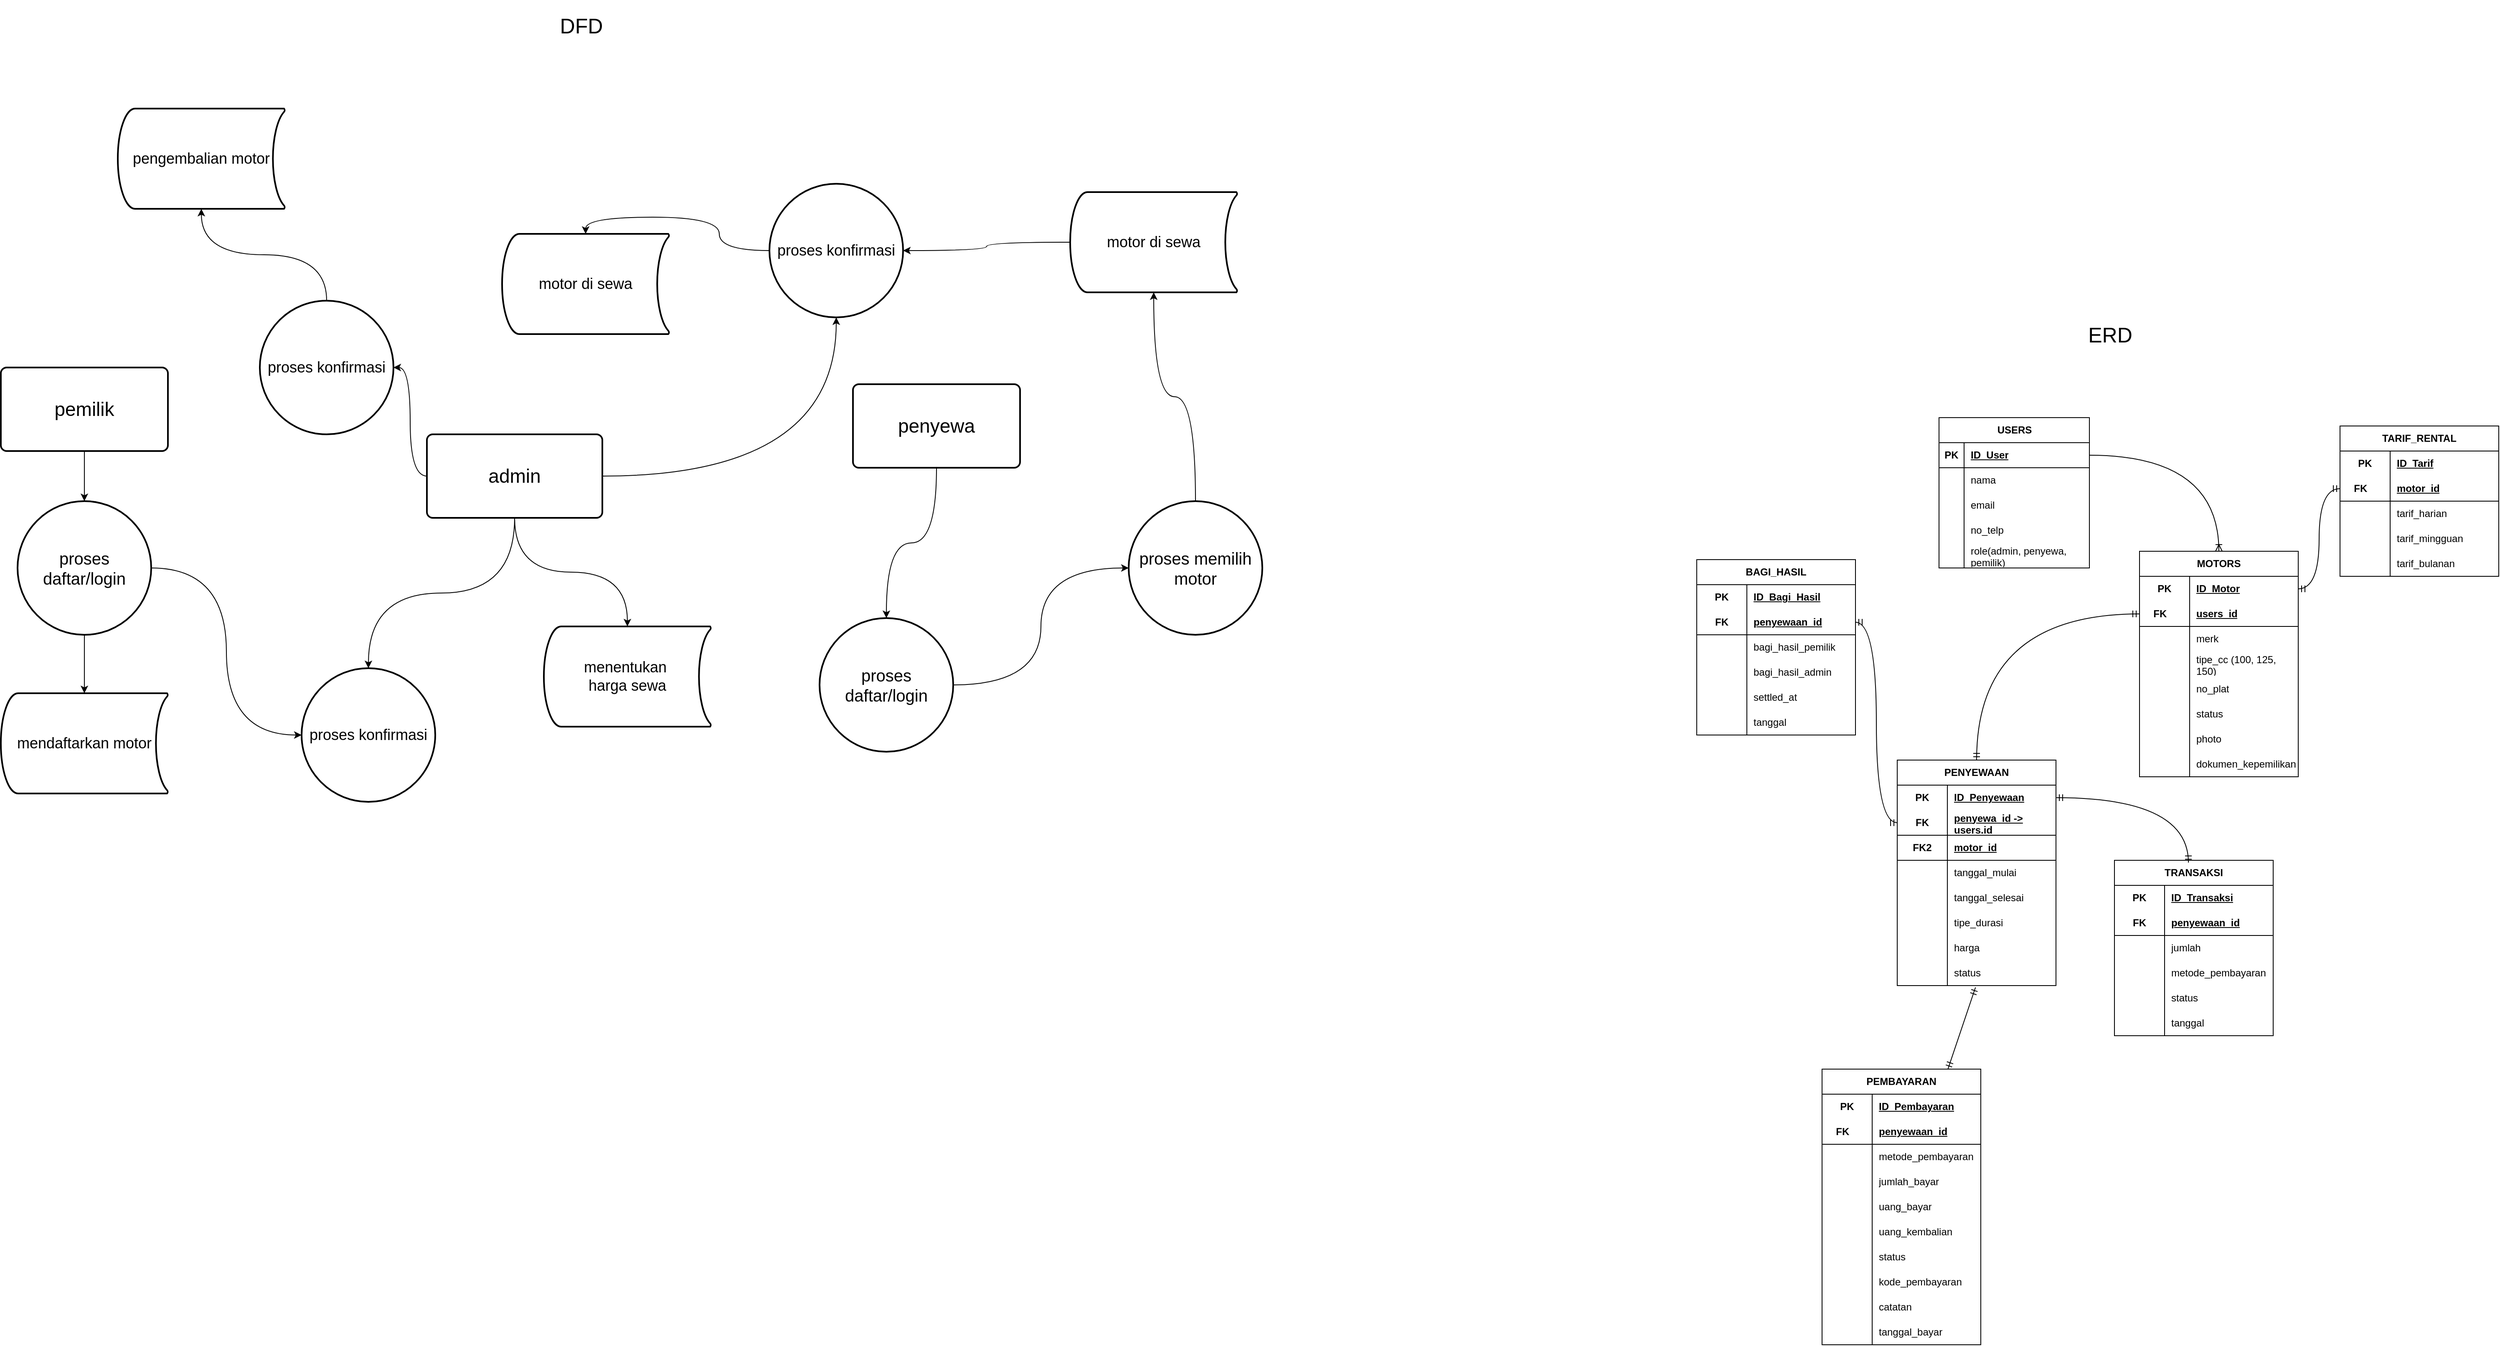 <mxfile version="24.7.5">
  <diagram name="Page-1" id="THYK9lNO6VitOO5Vm_xB">
    <mxGraphModel dx="5197" dy="2803" grid="1" gridSize="10" guides="1" tooltips="1" connect="1" arrows="1" fold="1" page="1" pageScale="1" pageWidth="850" pageHeight="1100" math="0" shadow="0">
      <root>
        <mxCell id="0" />
        <mxCell id="1" parent="0" />
        <mxCell id="1w0gbBAWXoRW2KAmecnI-2" value="USERS" style="shape=table;startSize=30;container=1;collapsible=1;childLayout=tableLayout;fixedRows=1;rowLines=0;fontStyle=1;align=center;resizeLast=1;html=1;" parent="1" vertex="1">
          <mxGeometry x="70" y="80" width="180" height="180" as="geometry" />
        </mxCell>
        <mxCell id="1w0gbBAWXoRW2KAmecnI-3" value="" style="shape=tableRow;horizontal=0;startSize=0;swimlaneHead=0;swimlaneBody=0;fillColor=none;collapsible=0;dropTarget=0;points=[[0,0.5],[1,0.5]];portConstraint=eastwest;top=0;left=0;right=0;bottom=1;" parent="1w0gbBAWXoRW2KAmecnI-2" vertex="1">
          <mxGeometry y="30" width="180" height="30" as="geometry" />
        </mxCell>
        <mxCell id="1w0gbBAWXoRW2KAmecnI-4" value="PK" style="shape=partialRectangle;connectable=0;fillColor=none;top=0;left=0;bottom=0;right=0;fontStyle=1;overflow=hidden;whiteSpace=wrap;html=1;" parent="1w0gbBAWXoRW2KAmecnI-3" vertex="1">
          <mxGeometry width="30" height="30" as="geometry">
            <mxRectangle width="30" height="30" as="alternateBounds" />
          </mxGeometry>
        </mxCell>
        <mxCell id="1w0gbBAWXoRW2KAmecnI-5" value="ID_User" style="shape=partialRectangle;connectable=0;fillColor=none;top=0;left=0;bottom=0;right=0;align=left;spacingLeft=6;fontStyle=5;overflow=hidden;whiteSpace=wrap;html=1;" parent="1w0gbBAWXoRW2KAmecnI-3" vertex="1">
          <mxGeometry x="30" width="150" height="30" as="geometry">
            <mxRectangle width="150" height="30" as="alternateBounds" />
          </mxGeometry>
        </mxCell>
        <mxCell id="1w0gbBAWXoRW2KAmecnI-6" value="" style="shape=tableRow;horizontal=0;startSize=0;swimlaneHead=0;swimlaneBody=0;fillColor=none;collapsible=0;dropTarget=0;points=[[0,0.5],[1,0.5]];portConstraint=eastwest;top=0;left=0;right=0;bottom=0;" parent="1w0gbBAWXoRW2KAmecnI-2" vertex="1">
          <mxGeometry y="60" width="180" height="30" as="geometry" />
        </mxCell>
        <mxCell id="1w0gbBAWXoRW2KAmecnI-7" value="" style="shape=partialRectangle;connectable=0;fillColor=none;top=0;left=0;bottom=0;right=0;editable=1;overflow=hidden;whiteSpace=wrap;html=1;" parent="1w0gbBAWXoRW2KAmecnI-6" vertex="1">
          <mxGeometry width="30" height="30" as="geometry">
            <mxRectangle width="30" height="30" as="alternateBounds" />
          </mxGeometry>
        </mxCell>
        <mxCell id="1w0gbBAWXoRW2KAmecnI-8" value="nama" style="shape=partialRectangle;connectable=0;fillColor=none;top=0;left=0;bottom=0;right=0;align=left;spacingLeft=6;overflow=hidden;whiteSpace=wrap;html=1;" parent="1w0gbBAWXoRW2KAmecnI-6" vertex="1">
          <mxGeometry x="30" width="150" height="30" as="geometry">
            <mxRectangle width="150" height="30" as="alternateBounds" />
          </mxGeometry>
        </mxCell>
        <mxCell id="1w0gbBAWXoRW2KAmecnI-9" value="" style="shape=tableRow;horizontal=0;startSize=0;swimlaneHead=0;swimlaneBody=0;fillColor=none;collapsible=0;dropTarget=0;points=[[0,0.5],[1,0.5]];portConstraint=eastwest;top=0;left=0;right=0;bottom=0;" parent="1w0gbBAWXoRW2KAmecnI-2" vertex="1">
          <mxGeometry y="90" width="180" height="30" as="geometry" />
        </mxCell>
        <mxCell id="1w0gbBAWXoRW2KAmecnI-10" value="" style="shape=partialRectangle;connectable=0;fillColor=none;top=0;left=0;bottom=0;right=0;editable=1;overflow=hidden;whiteSpace=wrap;html=1;" parent="1w0gbBAWXoRW2KAmecnI-9" vertex="1">
          <mxGeometry width="30" height="30" as="geometry">
            <mxRectangle width="30" height="30" as="alternateBounds" />
          </mxGeometry>
        </mxCell>
        <mxCell id="1w0gbBAWXoRW2KAmecnI-11" value="email" style="shape=partialRectangle;connectable=0;fillColor=none;top=0;left=0;bottom=0;right=0;align=left;spacingLeft=6;overflow=hidden;whiteSpace=wrap;html=1;" parent="1w0gbBAWXoRW2KAmecnI-9" vertex="1">
          <mxGeometry x="30" width="150" height="30" as="geometry">
            <mxRectangle width="150" height="30" as="alternateBounds" />
          </mxGeometry>
        </mxCell>
        <mxCell id="1w0gbBAWXoRW2KAmecnI-12" value="" style="shape=tableRow;horizontal=0;startSize=0;swimlaneHead=0;swimlaneBody=0;fillColor=none;collapsible=0;dropTarget=0;points=[[0,0.5],[1,0.5]];portConstraint=eastwest;top=0;left=0;right=0;bottom=0;" parent="1w0gbBAWXoRW2KAmecnI-2" vertex="1">
          <mxGeometry y="120" width="180" height="30" as="geometry" />
        </mxCell>
        <mxCell id="1w0gbBAWXoRW2KAmecnI-13" value="" style="shape=partialRectangle;connectable=0;fillColor=none;top=0;left=0;bottom=0;right=0;editable=1;overflow=hidden;whiteSpace=wrap;html=1;" parent="1w0gbBAWXoRW2KAmecnI-12" vertex="1">
          <mxGeometry width="30" height="30" as="geometry">
            <mxRectangle width="30" height="30" as="alternateBounds" />
          </mxGeometry>
        </mxCell>
        <mxCell id="1w0gbBAWXoRW2KAmecnI-14" value="no_telp" style="shape=partialRectangle;connectable=0;fillColor=none;top=0;left=0;bottom=0;right=0;align=left;spacingLeft=6;overflow=hidden;whiteSpace=wrap;html=1;" parent="1w0gbBAWXoRW2KAmecnI-12" vertex="1">
          <mxGeometry x="30" width="150" height="30" as="geometry">
            <mxRectangle width="150" height="30" as="alternateBounds" />
          </mxGeometry>
        </mxCell>
        <mxCell id="1w0gbBAWXoRW2KAmecnI-15" value="" style="shape=tableRow;horizontal=0;startSize=0;swimlaneHead=0;swimlaneBody=0;fillColor=none;collapsible=0;dropTarget=0;points=[[0,0.5],[1,0.5]];portConstraint=eastwest;top=0;left=0;right=0;bottom=0;" parent="1w0gbBAWXoRW2KAmecnI-2" vertex="1">
          <mxGeometry y="150" width="180" height="30" as="geometry" />
        </mxCell>
        <mxCell id="1w0gbBAWXoRW2KAmecnI-16" value="" style="shape=partialRectangle;connectable=0;fillColor=none;top=0;left=0;bottom=0;right=0;editable=1;overflow=hidden;whiteSpace=wrap;html=1;" parent="1w0gbBAWXoRW2KAmecnI-15" vertex="1">
          <mxGeometry width="30" height="30" as="geometry">
            <mxRectangle width="30" height="30" as="alternateBounds" />
          </mxGeometry>
        </mxCell>
        <mxCell id="1w0gbBAWXoRW2KAmecnI-17" value="role(admin, penyewa, pemilik)" style="shape=partialRectangle;connectable=0;fillColor=none;top=0;left=0;bottom=0;right=0;align=left;spacingLeft=6;overflow=hidden;whiteSpace=wrap;html=1;" parent="1w0gbBAWXoRW2KAmecnI-15" vertex="1">
          <mxGeometry x="30" width="150" height="30" as="geometry">
            <mxRectangle width="150" height="30" as="alternateBounds" />
          </mxGeometry>
        </mxCell>
        <mxCell id="1w0gbBAWXoRW2KAmecnI-18" value="MOTORS" style="shape=table;startSize=30;container=1;collapsible=1;childLayout=tableLayout;fixedRows=1;rowLines=0;fontStyle=1;align=center;resizeLast=1;html=1;whiteSpace=wrap;" parent="1" vertex="1">
          <mxGeometry x="310" y="240" width="190" height="270" as="geometry" />
        </mxCell>
        <mxCell id="1w0gbBAWXoRW2KAmecnI-19" value="" style="shape=tableRow;horizontal=0;startSize=0;swimlaneHead=0;swimlaneBody=0;fillColor=none;collapsible=0;dropTarget=0;points=[[0,0.5],[1,0.5]];portConstraint=eastwest;top=0;left=0;right=0;bottom=0;html=1;" parent="1w0gbBAWXoRW2KAmecnI-18" vertex="1">
          <mxGeometry y="30" width="190" height="30" as="geometry" />
        </mxCell>
        <mxCell id="1w0gbBAWXoRW2KAmecnI-20" value="PK" style="shape=partialRectangle;connectable=0;fillColor=none;top=0;left=0;bottom=0;right=0;fontStyle=1;overflow=hidden;html=1;whiteSpace=wrap;" parent="1w0gbBAWXoRW2KAmecnI-19" vertex="1">
          <mxGeometry width="60" height="30" as="geometry">
            <mxRectangle width="60" height="30" as="alternateBounds" />
          </mxGeometry>
        </mxCell>
        <mxCell id="1w0gbBAWXoRW2KAmecnI-21" value="ID_Motor" style="shape=partialRectangle;connectable=0;fillColor=none;top=0;left=0;bottom=0;right=0;align=left;spacingLeft=6;fontStyle=5;overflow=hidden;html=1;whiteSpace=wrap;" parent="1w0gbBAWXoRW2KAmecnI-19" vertex="1">
          <mxGeometry x="60" width="130" height="30" as="geometry">
            <mxRectangle width="130" height="30" as="alternateBounds" />
          </mxGeometry>
        </mxCell>
        <mxCell id="1w0gbBAWXoRW2KAmecnI-22" value="" style="shape=tableRow;horizontal=0;startSize=0;swimlaneHead=0;swimlaneBody=0;fillColor=none;collapsible=0;dropTarget=0;points=[[0,0.5],[1,0.5]];portConstraint=eastwest;top=0;left=0;right=0;bottom=1;html=1;" parent="1w0gbBAWXoRW2KAmecnI-18" vertex="1">
          <mxGeometry y="60" width="190" height="30" as="geometry" />
        </mxCell>
        <mxCell id="1w0gbBAWXoRW2KAmecnI-23" value="FK&lt;span style=&quot;white-space: pre;&quot;&gt;&#x9;&lt;/span&gt;" style="shape=partialRectangle;connectable=0;fillColor=none;top=0;left=0;bottom=0;right=0;fontStyle=1;overflow=hidden;html=1;whiteSpace=wrap;" parent="1w0gbBAWXoRW2KAmecnI-22" vertex="1">
          <mxGeometry width="60" height="30" as="geometry">
            <mxRectangle width="60" height="30" as="alternateBounds" />
          </mxGeometry>
        </mxCell>
        <mxCell id="1w0gbBAWXoRW2KAmecnI-24" value="users_id" style="shape=partialRectangle;connectable=0;fillColor=none;top=0;left=0;bottom=0;right=0;align=left;spacingLeft=6;fontStyle=5;overflow=hidden;html=1;whiteSpace=wrap;" parent="1w0gbBAWXoRW2KAmecnI-22" vertex="1">
          <mxGeometry x="60" width="130" height="30" as="geometry">
            <mxRectangle width="130" height="30" as="alternateBounds" />
          </mxGeometry>
        </mxCell>
        <mxCell id="1w0gbBAWXoRW2KAmecnI-25" value="" style="shape=tableRow;horizontal=0;startSize=0;swimlaneHead=0;swimlaneBody=0;fillColor=none;collapsible=0;dropTarget=0;points=[[0,0.5],[1,0.5]];portConstraint=eastwest;top=0;left=0;right=0;bottom=0;html=1;" parent="1w0gbBAWXoRW2KAmecnI-18" vertex="1">
          <mxGeometry y="90" width="190" height="30" as="geometry" />
        </mxCell>
        <mxCell id="1w0gbBAWXoRW2KAmecnI-26" value="" style="shape=partialRectangle;connectable=0;fillColor=none;top=0;left=0;bottom=0;right=0;editable=1;overflow=hidden;html=1;whiteSpace=wrap;" parent="1w0gbBAWXoRW2KAmecnI-25" vertex="1">
          <mxGeometry width="60" height="30" as="geometry">
            <mxRectangle width="60" height="30" as="alternateBounds" />
          </mxGeometry>
        </mxCell>
        <mxCell id="1w0gbBAWXoRW2KAmecnI-27" value="merk" style="shape=partialRectangle;connectable=0;fillColor=none;top=0;left=0;bottom=0;right=0;align=left;spacingLeft=6;overflow=hidden;html=1;whiteSpace=wrap;" parent="1w0gbBAWXoRW2KAmecnI-25" vertex="1">
          <mxGeometry x="60" width="130" height="30" as="geometry">
            <mxRectangle width="130" height="30" as="alternateBounds" />
          </mxGeometry>
        </mxCell>
        <mxCell id="1w0gbBAWXoRW2KAmecnI-28" value="" style="shape=tableRow;horizontal=0;startSize=0;swimlaneHead=0;swimlaneBody=0;fillColor=none;collapsible=0;dropTarget=0;points=[[0,0.5],[1,0.5]];portConstraint=eastwest;top=0;left=0;right=0;bottom=0;html=1;" parent="1w0gbBAWXoRW2KAmecnI-18" vertex="1">
          <mxGeometry y="120" width="190" height="30" as="geometry" />
        </mxCell>
        <mxCell id="1w0gbBAWXoRW2KAmecnI-29" value="" style="shape=partialRectangle;connectable=0;fillColor=none;top=0;left=0;bottom=0;right=0;editable=1;overflow=hidden;html=1;whiteSpace=wrap;" parent="1w0gbBAWXoRW2KAmecnI-28" vertex="1">
          <mxGeometry width="60" height="30" as="geometry">
            <mxRectangle width="60" height="30" as="alternateBounds" />
          </mxGeometry>
        </mxCell>
        <mxCell id="1w0gbBAWXoRW2KAmecnI-30" value="tipe_cc (100, 125, 150)" style="shape=partialRectangle;connectable=0;fillColor=none;top=0;left=0;bottom=0;right=0;align=left;spacingLeft=6;overflow=hidden;html=1;whiteSpace=wrap;" parent="1w0gbBAWXoRW2KAmecnI-28" vertex="1">
          <mxGeometry x="60" width="130" height="30" as="geometry">
            <mxRectangle width="130" height="30" as="alternateBounds" />
          </mxGeometry>
        </mxCell>
        <mxCell id="1w0gbBAWXoRW2KAmecnI-31" value="" style="shape=tableRow;horizontal=0;startSize=0;swimlaneHead=0;swimlaneBody=0;fillColor=none;collapsible=0;dropTarget=0;points=[[0,0.5],[1,0.5]];portConstraint=eastwest;top=0;left=0;right=0;bottom=0;html=1;" parent="1w0gbBAWXoRW2KAmecnI-18" vertex="1">
          <mxGeometry y="150" width="190" height="30" as="geometry" />
        </mxCell>
        <mxCell id="1w0gbBAWXoRW2KAmecnI-32" value="" style="shape=partialRectangle;connectable=0;fillColor=none;top=0;left=0;bottom=0;right=0;editable=1;overflow=hidden;html=1;whiteSpace=wrap;" parent="1w0gbBAWXoRW2KAmecnI-31" vertex="1">
          <mxGeometry width="60" height="30" as="geometry">
            <mxRectangle width="60" height="30" as="alternateBounds" />
          </mxGeometry>
        </mxCell>
        <mxCell id="1w0gbBAWXoRW2KAmecnI-33" value="no_plat" style="shape=partialRectangle;connectable=0;fillColor=none;top=0;left=0;bottom=0;right=0;align=left;spacingLeft=6;overflow=hidden;html=1;whiteSpace=wrap;" parent="1w0gbBAWXoRW2KAmecnI-31" vertex="1">
          <mxGeometry x="60" width="130" height="30" as="geometry">
            <mxRectangle width="130" height="30" as="alternateBounds" />
          </mxGeometry>
        </mxCell>
        <mxCell id="1w0gbBAWXoRW2KAmecnI-34" value="" style="shape=tableRow;horizontal=0;startSize=0;swimlaneHead=0;swimlaneBody=0;fillColor=none;collapsible=0;dropTarget=0;points=[[0,0.5],[1,0.5]];portConstraint=eastwest;top=0;left=0;right=0;bottom=0;html=1;" parent="1w0gbBAWXoRW2KAmecnI-18" vertex="1">
          <mxGeometry y="180" width="190" height="30" as="geometry" />
        </mxCell>
        <mxCell id="1w0gbBAWXoRW2KAmecnI-35" value="" style="shape=partialRectangle;connectable=0;fillColor=none;top=0;left=0;bottom=0;right=0;editable=1;overflow=hidden;html=1;whiteSpace=wrap;" parent="1w0gbBAWXoRW2KAmecnI-34" vertex="1">
          <mxGeometry width="60" height="30" as="geometry">
            <mxRectangle width="60" height="30" as="alternateBounds" />
          </mxGeometry>
        </mxCell>
        <mxCell id="1w0gbBAWXoRW2KAmecnI-36" value="status" style="shape=partialRectangle;connectable=0;fillColor=none;top=0;left=0;bottom=0;right=0;align=left;spacingLeft=6;overflow=hidden;html=1;whiteSpace=wrap;" parent="1w0gbBAWXoRW2KAmecnI-34" vertex="1">
          <mxGeometry x="60" width="130" height="30" as="geometry">
            <mxRectangle width="130" height="30" as="alternateBounds" />
          </mxGeometry>
        </mxCell>
        <mxCell id="1w0gbBAWXoRW2KAmecnI-37" value="" style="shape=tableRow;horizontal=0;startSize=0;swimlaneHead=0;swimlaneBody=0;fillColor=none;collapsible=0;dropTarget=0;points=[[0,0.5],[1,0.5]];portConstraint=eastwest;top=0;left=0;right=0;bottom=0;html=1;" parent="1w0gbBAWXoRW2KAmecnI-18" vertex="1">
          <mxGeometry y="210" width="190" height="30" as="geometry" />
        </mxCell>
        <mxCell id="1w0gbBAWXoRW2KAmecnI-38" value="" style="shape=partialRectangle;connectable=0;fillColor=none;top=0;left=0;bottom=0;right=0;editable=1;overflow=hidden;html=1;whiteSpace=wrap;" parent="1w0gbBAWXoRW2KAmecnI-37" vertex="1">
          <mxGeometry width="60" height="30" as="geometry">
            <mxRectangle width="60" height="30" as="alternateBounds" />
          </mxGeometry>
        </mxCell>
        <mxCell id="1w0gbBAWXoRW2KAmecnI-39" value="photo" style="shape=partialRectangle;connectable=0;fillColor=none;top=0;left=0;bottom=0;right=0;align=left;spacingLeft=6;overflow=hidden;html=1;whiteSpace=wrap;" parent="1w0gbBAWXoRW2KAmecnI-37" vertex="1">
          <mxGeometry x="60" width="130" height="30" as="geometry">
            <mxRectangle width="130" height="30" as="alternateBounds" />
          </mxGeometry>
        </mxCell>
        <mxCell id="1w0gbBAWXoRW2KAmecnI-40" value="" style="shape=tableRow;horizontal=0;startSize=0;swimlaneHead=0;swimlaneBody=0;fillColor=none;collapsible=0;dropTarget=0;points=[[0,0.5],[1,0.5]];portConstraint=eastwest;top=0;left=0;right=0;bottom=0;html=1;" parent="1w0gbBAWXoRW2KAmecnI-18" vertex="1">
          <mxGeometry y="240" width="190" height="30" as="geometry" />
        </mxCell>
        <mxCell id="1w0gbBAWXoRW2KAmecnI-41" value="" style="shape=partialRectangle;connectable=0;fillColor=none;top=0;left=0;bottom=0;right=0;editable=1;overflow=hidden;html=1;whiteSpace=wrap;" parent="1w0gbBAWXoRW2KAmecnI-40" vertex="1">
          <mxGeometry width="60" height="30" as="geometry">
            <mxRectangle width="60" height="30" as="alternateBounds" />
          </mxGeometry>
        </mxCell>
        <mxCell id="1w0gbBAWXoRW2KAmecnI-42" value="dokumen_kepemilikan" style="shape=partialRectangle;connectable=0;fillColor=none;top=0;left=0;bottom=0;right=0;align=left;spacingLeft=6;overflow=hidden;html=1;whiteSpace=wrap;" parent="1w0gbBAWXoRW2KAmecnI-40" vertex="1">
          <mxGeometry x="60" width="130" height="30" as="geometry">
            <mxRectangle width="130" height="30" as="alternateBounds" />
          </mxGeometry>
        </mxCell>
        <mxCell id="1w0gbBAWXoRW2KAmecnI-43" value="TARIF_RENTAL" style="shape=table;startSize=30;container=1;collapsible=1;childLayout=tableLayout;fixedRows=1;rowLines=0;fontStyle=1;align=center;resizeLast=1;html=1;whiteSpace=wrap;" parent="1" vertex="1">
          <mxGeometry x="550" y="90" width="190" height="180" as="geometry" />
        </mxCell>
        <mxCell id="1w0gbBAWXoRW2KAmecnI-44" value="" style="shape=tableRow;horizontal=0;startSize=0;swimlaneHead=0;swimlaneBody=0;fillColor=none;collapsible=0;dropTarget=0;points=[[0,0.5],[1,0.5]];portConstraint=eastwest;top=0;left=0;right=0;bottom=0;html=1;" parent="1w0gbBAWXoRW2KAmecnI-43" vertex="1">
          <mxGeometry y="30" width="190" height="30" as="geometry" />
        </mxCell>
        <mxCell id="1w0gbBAWXoRW2KAmecnI-45" value="PK" style="shape=partialRectangle;connectable=0;fillColor=none;top=0;left=0;bottom=0;right=0;fontStyle=1;overflow=hidden;html=1;whiteSpace=wrap;" parent="1w0gbBAWXoRW2KAmecnI-44" vertex="1">
          <mxGeometry width="60" height="30" as="geometry">
            <mxRectangle width="60" height="30" as="alternateBounds" />
          </mxGeometry>
        </mxCell>
        <mxCell id="1w0gbBAWXoRW2KAmecnI-46" value="ID_Tarif" style="shape=partialRectangle;connectable=0;fillColor=none;top=0;left=0;bottom=0;right=0;align=left;spacingLeft=6;fontStyle=5;overflow=hidden;html=1;whiteSpace=wrap;" parent="1w0gbBAWXoRW2KAmecnI-44" vertex="1">
          <mxGeometry x="60" width="130" height="30" as="geometry">
            <mxRectangle width="130" height="30" as="alternateBounds" />
          </mxGeometry>
        </mxCell>
        <mxCell id="1w0gbBAWXoRW2KAmecnI-47" value="" style="shape=tableRow;horizontal=0;startSize=0;swimlaneHead=0;swimlaneBody=0;fillColor=none;collapsible=0;dropTarget=0;points=[[0,0.5],[1,0.5]];portConstraint=eastwest;top=0;left=0;right=0;bottom=1;html=1;" parent="1w0gbBAWXoRW2KAmecnI-43" vertex="1">
          <mxGeometry y="60" width="190" height="30" as="geometry" />
        </mxCell>
        <mxCell id="1w0gbBAWXoRW2KAmecnI-48" value="FK&lt;span style=&quot;white-space: pre;&quot;&gt;&#x9;&lt;/span&gt;" style="shape=partialRectangle;connectable=0;fillColor=none;top=0;left=0;bottom=0;right=0;fontStyle=1;overflow=hidden;html=1;whiteSpace=wrap;" parent="1w0gbBAWXoRW2KAmecnI-47" vertex="1">
          <mxGeometry width="60" height="30" as="geometry">
            <mxRectangle width="60" height="30" as="alternateBounds" />
          </mxGeometry>
        </mxCell>
        <mxCell id="1w0gbBAWXoRW2KAmecnI-49" value="motor_id" style="shape=partialRectangle;connectable=0;fillColor=none;top=0;left=0;bottom=0;right=0;align=left;spacingLeft=6;fontStyle=5;overflow=hidden;html=1;whiteSpace=wrap;" parent="1w0gbBAWXoRW2KAmecnI-47" vertex="1">
          <mxGeometry x="60" width="130" height="30" as="geometry">
            <mxRectangle width="130" height="30" as="alternateBounds" />
          </mxGeometry>
        </mxCell>
        <mxCell id="1w0gbBAWXoRW2KAmecnI-50" value="" style="shape=tableRow;horizontal=0;startSize=0;swimlaneHead=0;swimlaneBody=0;fillColor=none;collapsible=0;dropTarget=0;points=[[0,0.5],[1,0.5]];portConstraint=eastwest;top=0;left=0;right=0;bottom=0;html=1;" parent="1w0gbBAWXoRW2KAmecnI-43" vertex="1">
          <mxGeometry y="90" width="190" height="30" as="geometry" />
        </mxCell>
        <mxCell id="1w0gbBAWXoRW2KAmecnI-51" value="" style="shape=partialRectangle;connectable=0;fillColor=none;top=0;left=0;bottom=0;right=0;editable=1;overflow=hidden;html=1;whiteSpace=wrap;" parent="1w0gbBAWXoRW2KAmecnI-50" vertex="1">
          <mxGeometry width="60" height="30" as="geometry">
            <mxRectangle width="60" height="30" as="alternateBounds" />
          </mxGeometry>
        </mxCell>
        <mxCell id="1w0gbBAWXoRW2KAmecnI-52" value="tarif_harian" style="shape=partialRectangle;connectable=0;fillColor=none;top=0;left=0;bottom=0;right=0;align=left;spacingLeft=6;overflow=hidden;html=1;whiteSpace=wrap;" parent="1w0gbBAWXoRW2KAmecnI-50" vertex="1">
          <mxGeometry x="60" width="130" height="30" as="geometry">
            <mxRectangle width="130" height="30" as="alternateBounds" />
          </mxGeometry>
        </mxCell>
        <mxCell id="1w0gbBAWXoRW2KAmecnI-53" value="" style="shape=tableRow;horizontal=0;startSize=0;swimlaneHead=0;swimlaneBody=0;fillColor=none;collapsible=0;dropTarget=0;points=[[0,0.5],[1,0.5]];portConstraint=eastwest;top=0;left=0;right=0;bottom=0;html=1;" parent="1w0gbBAWXoRW2KAmecnI-43" vertex="1">
          <mxGeometry y="120" width="190" height="30" as="geometry" />
        </mxCell>
        <mxCell id="1w0gbBAWXoRW2KAmecnI-54" value="" style="shape=partialRectangle;connectable=0;fillColor=none;top=0;left=0;bottom=0;right=0;editable=1;overflow=hidden;html=1;whiteSpace=wrap;" parent="1w0gbBAWXoRW2KAmecnI-53" vertex="1">
          <mxGeometry width="60" height="30" as="geometry">
            <mxRectangle width="60" height="30" as="alternateBounds" />
          </mxGeometry>
        </mxCell>
        <mxCell id="1w0gbBAWXoRW2KAmecnI-55" value="tarif_mingguan" style="shape=partialRectangle;connectable=0;fillColor=none;top=0;left=0;bottom=0;right=0;align=left;spacingLeft=6;overflow=hidden;html=1;whiteSpace=wrap;" parent="1w0gbBAWXoRW2KAmecnI-53" vertex="1">
          <mxGeometry x="60" width="130" height="30" as="geometry">
            <mxRectangle width="130" height="30" as="alternateBounds" />
          </mxGeometry>
        </mxCell>
        <mxCell id="1w0gbBAWXoRW2KAmecnI-56" value="" style="shape=tableRow;horizontal=0;startSize=0;swimlaneHead=0;swimlaneBody=0;fillColor=none;collapsible=0;dropTarget=0;points=[[0,0.5],[1,0.5]];portConstraint=eastwest;top=0;left=0;right=0;bottom=0;html=1;" parent="1w0gbBAWXoRW2KAmecnI-43" vertex="1">
          <mxGeometry y="150" width="190" height="30" as="geometry" />
        </mxCell>
        <mxCell id="1w0gbBAWXoRW2KAmecnI-57" value="" style="shape=partialRectangle;connectable=0;fillColor=none;top=0;left=0;bottom=0;right=0;editable=1;overflow=hidden;html=1;whiteSpace=wrap;" parent="1w0gbBAWXoRW2KAmecnI-56" vertex="1">
          <mxGeometry width="60" height="30" as="geometry">
            <mxRectangle width="60" height="30" as="alternateBounds" />
          </mxGeometry>
        </mxCell>
        <mxCell id="1w0gbBAWXoRW2KAmecnI-58" value="tarif_bulanan" style="shape=partialRectangle;connectable=0;fillColor=none;top=0;left=0;bottom=0;right=0;align=left;spacingLeft=6;overflow=hidden;html=1;whiteSpace=wrap;" parent="1w0gbBAWXoRW2KAmecnI-56" vertex="1">
          <mxGeometry x="60" width="130" height="30" as="geometry">
            <mxRectangle width="130" height="30" as="alternateBounds" />
          </mxGeometry>
        </mxCell>
        <mxCell id="1w0gbBAWXoRW2KAmecnI-71" value="PENYEWAAN" style="shape=table;startSize=30;container=1;collapsible=1;childLayout=tableLayout;fixedRows=1;rowLines=0;fontStyle=1;align=center;resizeLast=1;html=1;whiteSpace=wrap;" parent="1" vertex="1">
          <mxGeometry x="20" y="490" width="190" height="270" as="geometry" />
        </mxCell>
        <mxCell id="1w0gbBAWXoRW2KAmecnI-72" value="" style="shape=tableRow;horizontal=0;startSize=0;swimlaneHead=0;swimlaneBody=0;fillColor=none;collapsible=0;dropTarget=0;points=[[0,0.5],[1,0.5]];portConstraint=eastwest;top=0;left=0;right=0;bottom=0;html=1;" parent="1w0gbBAWXoRW2KAmecnI-71" vertex="1">
          <mxGeometry y="30" width="190" height="30" as="geometry" />
        </mxCell>
        <mxCell id="1w0gbBAWXoRW2KAmecnI-73" value="PK" style="shape=partialRectangle;connectable=0;fillColor=none;top=0;left=0;bottom=0;right=0;fontStyle=1;overflow=hidden;html=1;whiteSpace=wrap;" parent="1w0gbBAWXoRW2KAmecnI-72" vertex="1">
          <mxGeometry width="60" height="30" as="geometry">
            <mxRectangle width="60" height="30" as="alternateBounds" />
          </mxGeometry>
        </mxCell>
        <mxCell id="1w0gbBAWXoRW2KAmecnI-74" value="ID_Penyewaan" style="shape=partialRectangle;connectable=0;fillColor=none;top=0;left=0;bottom=0;right=0;align=left;spacingLeft=6;fontStyle=5;overflow=hidden;html=1;whiteSpace=wrap;" parent="1w0gbBAWXoRW2KAmecnI-72" vertex="1">
          <mxGeometry x="60" width="130" height="30" as="geometry">
            <mxRectangle width="130" height="30" as="alternateBounds" />
          </mxGeometry>
        </mxCell>
        <mxCell id="1w0gbBAWXoRW2KAmecnI-75" value="" style="shape=tableRow;horizontal=0;startSize=0;swimlaneHead=0;swimlaneBody=0;fillColor=none;collapsible=0;dropTarget=0;points=[[0,0.5],[1,0.5]];portConstraint=eastwest;top=0;left=0;right=0;bottom=1;html=1;" parent="1w0gbBAWXoRW2KAmecnI-71" vertex="1">
          <mxGeometry y="60" width="190" height="30" as="geometry" />
        </mxCell>
        <mxCell id="1w0gbBAWXoRW2KAmecnI-76" value="FK" style="shape=partialRectangle;connectable=0;fillColor=none;top=0;left=0;bottom=0;right=0;fontStyle=1;overflow=hidden;html=1;whiteSpace=wrap;" parent="1w0gbBAWXoRW2KAmecnI-75" vertex="1">
          <mxGeometry width="60" height="30" as="geometry">
            <mxRectangle width="60" height="30" as="alternateBounds" />
          </mxGeometry>
        </mxCell>
        <mxCell id="1w0gbBAWXoRW2KAmecnI-77" value="penyewa_id -&amp;gt; users.id" style="shape=partialRectangle;connectable=0;fillColor=none;top=0;left=0;bottom=0;right=0;align=left;spacingLeft=6;fontStyle=5;overflow=hidden;html=1;whiteSpace=wrap;" parent="1w0gbBAWXoRW2KAmecnI-75" vertex="1">
          <mxGeometry x="60" width="130" height="30" as="geometry">
            <mxRectangle width="130" height="30" as="alternateBounds" />
          </mxGeometry>
        </mxCell>
        <mxCell id="1w0gbBAWXoRW2KAmecnI-96" value="" style="shape=tableRow;horizontal=0;startSize=0;swimlaneHead=0;swimlaneBody=0;fillColor=none;collapsible=0;dropTarget=0;points=[[0,0.5],[1,0.5]];portConstraint=eastwest;top=0;left=0;right=0;bottom=1;html=1;" parent="1w0gbBAWXoRW2KAmecnI-71" vertex="1">
          <mxGeometry y="90" width="190" height="30" as="geometry" />
        </mxCell>
        <mxCell id="1w0gbBAWXoRW2KAmecnI-97" value="FK2" style="shape=partialRectangle;connectable=0;fillColor=none;top=0;left=0;bottom=0;right=0;fontStyle=1;overflow=hidden;html=1;whiteSpace=wrap;" parent="1w0gbBAWXoRW2KAmecnI-96" vertex="1">
          <mxGeometry width="60" height="30" as="geometry">
            <mxRectangle width="60" height="30" as="alternateBounds" />
          </mxGeometry>
        </mxCell>
        <mxCell id="1w0gbBAWXoRW2KAmecnI-98" value="motor_id" style="shape=partialRectangle;connectable=0;fillColor=none;top=0;left=0;bottom=0;right=0;align=left;spacingLeft=6;fontStyle=5;overflow=hidden;html=1;whiteSpace=wrap;" parent="1w0gbBAWXoRW2KAmecnI-96" vertex="1">
          <mxGeometry x="60" width="130" height="30" as="geometry">
            <mxRectangle width="130" height="30" as="alternateBounds" />
          </mxGeometry>
        </mxCell>
        <mxCell id="1w0gbBAWXoRW2KAmecnI-78" value="" style="shape=tableRow;horizontal=0;startSize=0;swimlaneHead=0;swimlaneBody=0;fillColor=none;collapsible=0;dropTarget=0;points=[[0,0.5],[1,0.5]];portConstraint=eastwest;top=0;left=0;right=0;bottom=0;html=1;" parent="1w0gbBAWXoRW2KAmecnI-71" vertex="1">
          <mxGeometry y="120" width="190" height="30" as="geometry" />
        </mxCell>
        <mxCell id="1w0gbBAWXoRW2KAmecnI-79" value="" style="shape=partialRectangle;connectable=0;fillColor=none;top=0;left=0;bottom=0;right=0;editable=1;overflow=hidden;html=1;whiteSpace=wrap;" parent="1w0gbBAWXoRW2KAmecnI-78" vertex="1">
          <mxGeometry width="60" height="30" as="geometry">
            <mxRectangle width="60" height="30" as="alternateBounds" />
          </mxGeometry>
        </mxCell>
        <mxCell id="1w0gbBAWXoRW2KAmecnI-80" value="tanggal_mulai" style="shape=partialRectangle;connectable=0;fillColor=none;top=0;left=0;bottom=0;right=0;align=left;spacingLeft=6;overflow=hidden;html=1;whiteSpace=wrap;" parent="1w0gbBAWXoRW2KAmecnI-78" vertex="1">
          <mxGeometry x="60" width="130" height="30" as="geometry">
            <mxRectangle width="130" height="30" as="alternateBounds" />
          </mxGeometry>
        </mxCell>
        <mxCell id="1w0gbBAWXoRW2KAmecnI-81" value="" style="shape=tableRow;horizontal=0;startSize=0;swimlaneHead=0;swimlaneBody=0;fillColor=none;collapsible=0;dropTarget=0;points=[[0,0.5],[1,0.5]];portConstraint=eastwest;top=0;left=0;right=0;bottom=0;html=1;" parent="1w0gbBAWXoRW2KAmecnI-71" vertex="1">
          <mxGeometry y="150" width="190" height="30" as="geometry" />
        </mxCell>
        <mxCell id="1w0gbBAWXoRW2KAmecnI-82" value="" style="shape=partialRectangle;connectable=0;fillColor=none;top=0;left=0;bottom=0;right=0;editable=1;overflow=hidden;html=1;whiteSpace=wrap;" parent="1w0gbBAWXoRW2KAmecnI-81" vertex="1">
          <mxGeometry width="60" height="30" as="geometry">
            <mxRectangle width="60" height="30" as="alternateBounds" />
          </mxGeometry>
        </mxCell>
        <mxCell id="1w0gbBAWXoRW2KAmecnI-83" value="tanggal_selesai" style="shape=partialRectangle;connectable=0;fillColor=none;top=0;left=0;bottom=0;right=0;align=left;spacingLeft=6;overflow=hidden;html=1;whiteSpace=wrap;" parent="1w0gbBAWXoRW2KAmecnI-81" vertex="1">
          <mxGeometry x="60" width="130" height="30" as="geometry">
            <mxRectangle width="130" height="30" as="alternateBounds" />
          </mxGeometry>
        </mxCell>
        <mxCell id="1w0gbBAWXoRW2KAmecnI-84" value="" style="shape=tableRow;horizontal=0;startSize=0;swimlaneHead=0;swimlaneBody=0;fillColor=none;collapsible=0;dropTarget=0;points=[[0,0.5],[1,0.5]];portConstraint=eastwest;top=0;left=0;right=0;bottom=0;html=1;" parent="1w0gbBAWXoRW2KAmecnI-71" vertex="1">
          <mxGeometry y="180" width="190" height="30" as="geometry" />
        </mxCell>
        <mxCell id="1w0gbBAWXoRW2KAmecnI-85" value="" style="shape=partialRectangle;connectable=0;fillColor=none;top=0;left=0;bottom=0;right=0;editable=1;overflow=hidden;html=1;whiteSpace=wrap;" parent="1w0gbBAWXoRW2KAmecnI-84" vertex="1">
          <mxGeometry width="60" height="30" as="geometry">
            <mxRectangle width="60" height="30" as="alternateBounds" />
          </mxGeometry>
        </mxCell>
        <mxCell id="1w0gbBAWXoRW2KAmecnI-86" value="tipe_durasi" style="shape=partialRectangle;connectable=0;fillColor=none;top=0;left=0;bottom=0;right=0;align=left;spacingLeft=6;overflow=hidden;html=1;whiteSpace=wrap;" parent="1w0gbBAWXoRW2KAmecnI-84" vertex="1">
          <mxGeometry x="60" width="130" height="30" as="geometry">
            <mxRectangle width="130" height="30" as="alternateBounds" />
          </mxGeometry>
        </mxCell>
        <mxCell id="1w0gbBAWXoRW2KAmecnI-87" value="" style="shape=tableRow;horizontal=0;startSize=0;swimlaneHead=0;swimlaneBody=0;fillColor=none;collapsible=0;dropTarget=0;points=[[0,0.5],[1,0.5]];portConstraint=eastwest;top=0;left=0;right=0;bottom=0;html=1;" parent="1w0gbBAWXoRW2KAmecnI-71" vertex="1">
          <mxGeometry y="210" width="190" height="30" as="geometry" />
        </mxCell>
        <mxCell id="1w0gbBAWXoRW2KAmecnI-88" value="" style="shape=partialRectangle;connectable=0;fillColor=none;top=0;left=0;bottom=0;right=0;editable=1;overflow=hidden;html=1;whiteSpace=wrap;" parent="1w0gbBAWXoRW2KAmecnI-87" vertex="1">
          <mxGeometry width="60" height="30" as="geometry">
            <mxRectangle width="60" height="30" as="alternateBounds" />
          </mxGeometry>
        </mxCell>
        <mxCell id="1w0gbBAWXoRW2KAmecnI-89" value="harga" style="shape=partialRectangle;connectable=0;fillColor=none;top=0;left=0;bottom=0;right=0;align=left;spacingLeft=6;overflow=hidden;html=1;whiteSpace=wrap;" parent="1w0gbBAWXoRW2KAmecnI-87" vertex="1">
          <mxGeometry x="60" width="130" height="30" as="geometry">
            <mxRectangle width="130" height="30" as="alternateBounds" />
          </mxGeometry>
        </mxCell>
        <mxCell id="1w0gbBAWXoRW2KAmecnI-90" value="" style="shape=tableRow;horizontal=0;startSize=0;swimlaneHead=0;swimlaneBody=0;fillColor=none;collapsible=0;dropTarget=0;points=[[0,0.5],[1,0.5]];portConstraint=eastwest;top=0;left=0;right=0;bottom=0;html=1;" parent="1w0gbBAWXoRW2KAmecnI-71" vertex="1">
          <mxGeometry y="240" width="190" height="30" as="geometry" />
        </mxCell>
        <mxCell id="1w0gbBAWXoRW2KAmecnI-91" value="" style="shape=partialRectangle;connectable=0;fillColor=none;top=0;left=0;bottom=0;right=0;editable=1;overflow=hidden;html=1;whiteSpace=wrap;" parent="1w0gbBAWXoRW2KAmecnI-90" vertex="1">
          <mxGeometry width="60" height="30" as="geometry">
            <mxRectangle width="60" height="30" as="alternateBounds" />
          </mxGeometry>
        </mxCell>
        <mxCell id="1w0gbBAWXoRW2KAmecnI-92" value="status" style="shape=partialRectangle;connectable=0;fillColor=none;top=0;left=0;bottom=0;right=0;align=left;spacingLeft=6;overflow=hidden;html=1;whiteSpace=wrap;" parent="1w0gbBAWXoRW2KAmecnI-90" vertex="1">
          <mxGeometry x="60" width="130" height="30" as="geometry">
            <mxRectangle width="130" height="30" as="alternateBounds" />
          </mxGeometry>
        </mxCell>
        <mxCell id="1w0gbBAWXoRW2KAmecnI-99" value="TRANSAKSI" style="shape=table;startSize=30;container=1;collapsible=1;childLayout=tableLayout;fixedRows=1;rowLines=0;fontStyle=1;align=center;resizeLast=1;html=1;whiteSpace=wrap;" parent="1" vertex="1">
          <mxGeometry x="280" y="610" width="190" height="210" as="geometry" />
        </mxCell>
        <mxCell id="1w0gbBAWXoRW2KAmecnI-100" value="" style="shape=tableRow;horizontal=0;startSize=0;swimlaneHead=0;swimlaneBody=0;fillColor=none;collapsible=0;dropTarget=0;points=[[0,0.5],[1,0.5]];portConstraint=eastwest;top=0;left=0;right=0;bottom=0;html=1;" parent="1w0gbBAWXoRW2KAmecnI-99" vertex="1">
          <mxGeometry y="30" width="190" height="30" as="geometry" />
        </mxCell>
        <mxCell id="1w0gbBAWXoRW2KAmecnI-101" value="PK" style="shape=partialRectangle;connectable=0;fillColor=none;top=0;left=0;bottom=0;right=0;fontStyle=1;overflow=hidden;html=1;whiteSpace=wrap;" parent="1w0gbBAWXoRW2KAmecnI-100" vertex="1">
          <mxGeometry width="60" height="30" as="geometry">
            <mxRectangle width="60" height="30" as="alternateBounds" />
          </mxGeometry>
        </mxCell>
        <mxCell id="1w0gbBAWXoRW2KAmecnI-102" value="ID_Transaksi" style="shape=partialRectangle;connectable=0;fillColor=none;top=0;left=0;bottom=0;right=0;align=left;spacingLeft=6;fontStyle=5;overflow=hidden;html=1;whiteSpace=wrap;" parent="1w0gbBAWXoRW2KAmecnI-100" vertex="1">
          <mxGeometry x="60" width="130" height="30" as="geometry">
            <mxRectangle width="130" height="30" as="alternateBounds" />
          </mxGeometry>
        </mxCell>
        <mxCell id="1w0gbBAWXoRW2KAmecnI-103" value="" style="shape=tableRow;horizontal=0;startSize=0;swimlaneHead=0;swimlaneBody=0;fillColor=none;collapsible=0;dropTarget=0;points=[[0,0.5],[1,0.5]];portConstraint=eastwest;top=0;left=0;right=0;bottom=1;html=1;" parent="1w0gbBAWXoRW2KAmecnI-99" vertex="1">
          <mxGeometry y="60" width="190" height="30" as="geometry" />
        </mxCell>
        <mxCell id="1w0gbBAWXoRW2KAmecnI-104" value="FK" style="shape=partialRectangle;connectable=0;fillColor=none;top=0;left=0;bottom=0;right=0;fontStyle=1;overflow=hidden;html=1;whiteSpace=wrap;" parent="1w0gbBAWXoRW2KAmecnI-103" vertex="1">
          <mxGeometry width="60" height="30" as="geometry">
            <mxRectangle width="60" height="30" as="alternateBounds" />
          </mxGeometry>
        </mxCell>
        <mxCell id="1w0gbBAWXoRW2KAmecnI-105" value="penyewaan_id" style="shape=partialRectangle;connectable=0;fillColor=none;top=0;left=0;bottom=0;right=0;align=left;spacingLeft=6;fontStyle=5;overflow=hidden;html=1;whiteSpace=wrap;" parent="1w0gbBAWXoRW2KAmecnI-103" vertex="1">
          <mxGeometry x="60" width="130" height="30" as="geometry">
            <mxRectangle width="130" height="30" as="alternateBounds" />
          </mxGeometry>
        </mxCell>
        <mxCell id="1w0gbBAWXoRW2KAmecnI-109" value="" style="shape=tableRow;horizontal=0;startSize=0;swimlaneHead=0;swimlaneBody=0;fillColor=none;collapsible=0;dropTarget=0;points=[[0,0.5],[1,0.5]];portConstraint=eastwest;top=0;left=0;right=0;bottom=0;html=1;" parent="1w0gbBAWXoRW2KAmecnI-99" vertex="1">
          <mxGeometry y="90" width="190" height="30" as="geometry" />
        </mxCell>
        <mxCell id="1w0gbBAWXoRW2KAmecnI-110" value="" style="shape=partialRectangle;connectable=0;fillColor=none;top=0;left=0;bottom=0;right=0;editable=1;overflow=hidden;html=1;whiteSpace=wrap;" parent="1w0gbBAWXoRW2KAmecnI-109" vertex="1">
          <mxGeometry width="60" height="30" as="geometry">
            <mxRectangle width="60" height="30" as="alternateBounds" />
          </mxGeometry>
        </mxCell>
        <mxCell id="1w0gbBAWXoRW2KAmecnI-111" value="jumlah" style="shape=partialRectangle;connectable=0;fillColor=none;top=0;left=0;bottom=0;right=0;align=left;spacingLeft=6;overflow=hidden;html=1;whiteSpace=wrap;" parent="1w0gbBAWXoRW2KAmecnI-109" vertex="1">
          <mxGeometry x="60" width="130" height="30" as="geometry">
            <mxRectangle width="130" height="30" as="alternateBounds" />
          </mxGeometry>
        </mxCell>
        <mxCell id="1w0gbBAWXoRW2KAmecnI-112" value="" style="shape=tableRow;horizontal=0;startSize=0;swimlaneHead=0;swimlaneBody=0;fillColor=none;collapsible=0;dropTarget=0;points=[[0,0.5],[1,0.5]];portConstraint=eastwest;top=0;left=0;right=0;bottom=0;html=1;" parent="1w0gbBAWXoRW2KAmecnI-99" vertex="1">
          <mxGeometry y="120" width="190" height="30" as="geometry" />
        </mxCell>
        <mxCell id="1w0gbBAWXoRW2KAmecnI-113" value="" style="shape=partialRectangle;connectable=0;fillColor=none;top=0;left=0;bottom=0;right=0;editable=1;overflow=hidden;html=1;whiteSpace=wrap;" parent="1w0gbBAWXoRW2KAmecnI-112" vertex="1">
          <mxGeometry width="60" height="30" as="geometry">
            <mxRectangle width="60" height="30" as="alternateBounds" />
          </mxGeometry>
        </mxCell>
        <mxCell id="1w0gbBAWXoRW2KAmecnI-114" value="metode_pembayaran" style="shape=partialRectangle;connectable=0;fillColor=none;top=0;left=0;bottom=0;right=0;align=left;spacingLeft=6;overflow=hidden;html=1;whiteSpace=wrap;" parent="1w0gbBAWXoRW2KAmecnI-112" vertex="1">
          <mxGeometry x="60" width="130" height="30" as="geometry">
            <mxRectangle width="130" height="30" as="alternateBounds" />
          </mxGeometry>
        </mxCell>
        <mxCell id="1w0gbBAWXoRW2KAmecnI-115" value="" style="shape=tableRow;horizontal=0;startSize=0;swimlaneHead=0;swimlaneBody=0;fillColor=none;collapsible=0;dropTarget=0;points=[[0,0.5],[1,0.5]];portConstraint=eastwest;top=0;left=0;right=0;bottom=0;html=1;" parent="1w0gbBAWXoRW2KAmecnI-99" vertex="1">
          <mxGeometry y="150" width="190" height="30" as="geometry" />
        </mxCell>
        <mxCell id="1w0gbBAWXoRW2KAmecnI-116" value="" style="shape=partialRectangle;connectable=0;fillColor=none;top=0;left=0;bottom=0;right=0;editable=1;overflow=hidden;html=1;whiteSpace=wrap;" parent="1w0gbBAWXoRW2KAmecnI-115" vertex="1">
          <mxGeometry width="60" height="30" as="geometry">
            <mxRectangle width="60" height="30" as="alternateBounds" />
          </mxGeometry>
        </mxCell>
        <mxCell id="1w0gbBAWXoRW2KAmecnI-117" value="status" style="shape=partialRectangle;connectable=0;fillColor=none;top=0;left=0;bottom=0;right=0;align=left;spacingLeft=6;overflow=hidden;html=1;whiteSpace=wrap;" parent="1w0gbBAWXoRW2KAmecnI-115" vertex="1">
          <mxGeometry x="60" width="130" height="30" as="geometry">
            <mxRectangle width="130" height="30" as="alternateBounds" />
          </mxGeometry>
        </mxCell>
        <mxCell id="1w0gbBAWXoRW2KAmecnI-118" value="" style="shape=tableRow;horizontal=0;startSize=0;swimlaneHead=0;swimlaneBody=0;fillColor=none;collapsible=0;dropTarget=0;points=[[0,0.5],[1,0.5]];portConstraint=eastwest;top=0;left=0;right=0;bottom=0;html=1;" parent="1w0gbBAWXoRW2KAmecnI-99" vertex="1">
          <mxGeometry y="180" width="190" height="30" as="geometry" />
        </mxCell>
        <mxCell id="1w0gbBAWXoRW2KAmecnI-119" value="" style="shape=partialRectangle;connectable=0;fillColor=none;top=0;left=0;bottom=0;right=0;editable=1;overflow=hidden;html=1;whiteSpace=wrap;" parent="1w0gbBAWXoRW2KAmecnI-118" vertex="1">
          <mxGeometry width="60" height="30" as="geometry">
            <mxRectangle width="60" height="30" as="alternateBounds" />
          </mxGeometry>
        </mxCell>
        <mxCell id="1w0gbBAWXoRW2KAmecnI-120" value="tanggal" style="shape=partialRectangle;connectable=0;fillColor=none;top=0;left=0;bottom=0;right=0;align=left;spacingLeft=6;overflow=hidden;html=1;whiteSpace=wrap;" parent="1w0gbBAWXoRW2KAmecnI-118" vertex="1">
          <mxGeometry x="60" width="130" height="30" as="geometry">
            <mxRectangle width="130" height="30" as="alternateBounds" />
          </mxGeometry>
        </mxCell>
        <mxCell id="1w0gbBAWXoRW2KAmecnI-124" value="BAGI_HASIL" style="shape=table;startSize=30;container=1;collapsible=1;childLayout=tableLayout;fixedRows=1;rowLines=0;fontStyle=1;align=center;resizeLast=1;html=1;whiteSpace=wrap;" parent="1" vertex="1">
          <mxGeometry x="-220" y="250" width="190" height="210" as="geometry" />
        </mxCell>
        <mxCell id="1w0gbBAWXoRW2KAmecnI-125" value="" style="shape=tableRow;horizontal=0;startSize=0;swimlaneHead=0;swimlaneBody=0;fillColor=none;collapsible=0;dropTarget=0;points=[[0,0.5],[1,0.5]];portConstraint=eastwest;top=0;left=0;right=0;bottom=0;html=1;" parent="1w0gbBAWXoRW2KAmecnI-124" vertex="1">
          <mxGeometry y="30" width="190" height="30" as="geometry" />
        </mxCell>
        <mxCell id="1w0gbBAWXoRW2KAmecnI-126" value="PK" style="shape=partialRectangle;connectable=0;fillColor=none;top=0;left=0;bottom=0;right=0;fontStyle=1;overflow=hidden;html=1;whiteSpace=wrap;" parent="1w0gbBAWXoRW2KAmecnI-125" vertex="1">
          <mxGeometry width="60" height="30" as="geometry">
            <mxRectangle width="60" height="30" as="alternateBounds" />
          </mxGeometry>
        </mxCell>
        <mxCell id="1w0gbBAWXoRW2KAmecnI-127" value="ID_Bagi_Hasil" style="shape=partialRectangle;connectable=0;fillColor=none;top=0;left=0;bottom=0;right=0;align=left;spacingLeft=6;fontStyle=5;overflow=hidden;html=1;whiteSpace=wrap;" parent="1w0gbBAWXoRW2KAmecnI-125" vertex="1">
          <mxGeometry x="60" width="130" height="30" as="geometry">
            <mxRectangle width="130" height="30" as="alternateBounds" />
          </mxGeometry>
        </mxCell>
        <mxCell id="1w0gbBAWXoRW2KAmecnI-128" value="" style="shape=tableRow;horizontal=0;startSize=0;swimlaneHead=0;swimlaneBody=0;fillColor=none;collapsible=0;dropTarget=0;points=[[0,0.5],[1,0.5]];portConstraint=eastwest;top=0;left=0;right=0;bottom=1;html=1;" parent="1w0gbBAWXoRW2KAmecnI-124" vertex="1">
          <mxGeometry y="60" width="190" height="30" as="geometry" />
        </mxCell>
        <mxCell id="1w0gbBAWXoRW2KAmecnI-129" value="FK" style="shape=partialRectangle;connectable=0;fillColor=none;top=0;left=0;bottom=0;right=0;fontStyle=1;overflow=hidden;html=1;whiteSpace=wrap;" parent="1w0gbBAWXoRW2KAmecnI-128" vertex="1">
          <mxGeometry width="60" height="30" as="geometry">
            <mxRectangle width="60" height="30" as="alternateBounds" />
          </mxGeometry>
        </mxCell>
        <mxCell id="1w0gbBAWXoRW2KAmecnI-130" value="penyewaan_id" style="shape=partialRectangle;connectable=0;fillColor=none;top=0;left=0;bottom=0;right=0;align=left;spacingLeft=6;fontStyle=5;overflow=hidden;html=1;whiteSpace=wrap;" parent="1w0gbBAWXoRW2KAmecnI-128" vertex="1">
          <mxGeometry x="60" width="130" height="30" as="geometry">
            <mxRectangle width="130" height="30" as="alternateBounds" />
          </mxGeometry>
        </mxCell>
        <mxCell id="1w0gbBAWXoRW2KAmecnI-131" value="" style="shape=tableRow;horizontal=0;startSize=0;swimlaneHead=0;swimlaneBody=0;fillColor=none;collapsible=0;dropTarget=0;points=[[0,0.5],[1,0.5]];portConstraint=eastwest;top=0;left=0;right=0;bottom=0;html=1;" parent="1w0gbBAWXoRW2KAmecnI-124" vertex="1">
          <mxGeometry y="90" width="190" height="30" as="geometry" />
        </mxCell>
        <mxCell id="1w0gbBAWXoRW2KAmecnI-132" value="" style="shape=partialRectangle;connectable=0;fillColor=none;top=0;left=0;bottom=0;right=0;editable=1;overflow=hidden;html=1;whiteSpace=wrap;" parent="1w0gbBAWXoRW2KAmecnI-131" vertex="1">
          <mxGeometry width="60" height="30" as="geometry">
            <mxRectangle width="60" height="30" as="alternateBounds" />
          </mxGeometry>
        </mxCell>
        <mxCell id="1w0gbBAWXoRW2KAmecnI-133" value="bagi_hasil_pemilik" style="shape=partialRectangle;connectable=0;fillColor=none;top=0;left=0;bottom=0;right=0;align=left;spacingLeft=6;overflow=hidden;html=1;whiteSpace=wrap;" parent="1w0gbBAWXoRW2KAmecnI-131" vertex="1">
          <mxGeometry x="60" width="130" height="30" as="geometry">
            <mxRectangle width="130" height="30" as="alternateBounds" />
          </mxGeometry>
        </mxCell>
        <mxCell id="1w0gbBAWXoRW2KAmecnI-134" value="" style="shape=tableRow;horizontal=0;startSize=0;swimlaneHead=0;swimlaneBody=0;fillColor=none;collapsible=0;dropTarget=0;points=[[0,0.5],[1,0.5]];portConstraint=eastwest;top=0;left=0;right=0;bottom=0;html=1;" parent="1w0gbBAWXoRW2KAmecnI-124" vertex="1">
          <mxGeometry y="120" width="190" height="30" as="geometry" />
        </mxCell>
        <mxCell id="1w0gbBAWXoRW2KAmecnI-135" value="" style="shape=partialRectangle;connectable=0;fillColor=none;top=0;left=0;bottom=0;right=0;editable=1;overflow=hidden;html=1;whiteSpace=wrap;" parent="1w0gbBAWXoRW2KAmecnI-134" vertex="1">
          <mxGeometry width="60" height="30" as="geometry">
            <mxRectangle width="60" height="30" as="alternateBounds" />
          </mxGeometry>
        </mxCell>
        <mxCell id="1w0gbBAWXoRW2KAmecnI-136" value="bagi_hasil_admin" style="shape=partialRectangle;connectable=0;fillColor=none;top=0;left=0;bottom=0;right=0;align=left;spacingLeft=6;overflow=hidden;html=1;whiteSpace=wrap;" parent="1w0gbBAWXoRW2KAmecnI-134" vertex="1">
          <mxGeometry x="60" width="130" height="30" as="geometry">
            <mxRectangle width="130" height="30" as="alternateBounds" />
          </mxGeometry>
        </mxCell>
        <mxCell id="1w0gbBAWXoRW2KAmecnI-137" value="" style="shape=tableRow;horizontal=0;startSize=0;swimlaneHead=0;swimlaneBody=0;fillColor=none;collapsible=0;dropTarget=0;points=[[0,0.5],[1,0.5]];portConstraint=eastwest;top=0;left=0;right=0;bottom=0;html=1;" parent="1w0gbBAWXoRW2KAmecnI-124" vertex="1">
          <mxGeometry y="150" width="190" height="30" as="geometry" />
        </mxCell>
        <mxCell id="1w0gbBAWXoRW2KAmecnI-138" value="" style="shape=partialRectangle;connectable=0;fillColor=none;top=0;left=0;bottom=0;right=0;editable=1;overflow=hidden;html=1;whiteSpace=wrap;" parent="1w0gbBAWXoRW2KAmecnI-137" vertex="1">
          <mxGeometry width="60" height="30" as="geometry">
            <mxRectangle width="60" height="30" as="alternateBounds" />
          </mxGeometry>
        </mxCell>
        <mxCell id="1w0gbBAWXoRW2KAmecnI-139" value="settled_at" style="shape=partialRectangle;connectable=0;fillColor=none;top=0;left=0;bottom=0;right=0;align=left;spacingLeft=6;overflow=hidden;html=1;whiteSpace=wrap;" parent="1w0gbBAWXoRW2KAmecnI-137" vertex="1">
          <mxGeometry x="60" width="130" height="30" as="geometry">
            <mxRectangle width="130" height="30" as="alternateBounds" />
          </mxGeometry>
        </mxCell>
        <mxCell id="1w0gbBAWXoRW2KAmecnI-140" value="" style="shape=tableRow;horizontal=0;startSize=0;swimlaneHead=0;swimlaneBody=0;fillColor=none;collapsible=0;dropTarget=0;points=[[0,0.5],[1,0.5]];portConstraint=eastwest;top=0;left=0;right=0;bottom=0;html=1;" parent="1w0gbBAWXoRW2KAmecnI-124" vertex="1">
          <mxGeometry y="180" width="190" height="30" as="geometry" />
        </mxCell>
        <mxCell id="1w0gbBAWXoRW2KAmecnI-141" value="" style="shape=partialRectangle;connectable=0;fillColor=none;top=0;left=0;bottom=0;right=0;editable=1;overflow=hidden;html=1;whiteSpace=wrap;" parent="1w0gbBAWXoRW2KAmecnI-140" vertex="1">
          <mxGeometry width="60" height="30" as="geometry">
            <mxRectangle width="60" height="30" as="alternateBounds" />
          </mxGeometry>
        </mxCell>
        <mxCell id="1w0gbBAWXoRW2KAmecnI-142" value="tanggal" style="shape=partialRectangle;connectable=0;fillColor=none;top=0;left=0;bottom=0;right=0;align=left;spacingLeft=6;overflow=hidden;html=1;whiteSpace=wrap;" parent="1w0gbBAWXoRW2KAmecnI-140" vertex="1">
          <mxGeometry x="60" width="130" height="30" as="geometry">
            <mxRectangle width="130" height="30" as="alternateBounds" />
          </mxGeometry>
        </mxCell>
        <mxCell id="1w0gbBAWXoRW2KAmecnI-143" value="" style="edgeStyle=orthogonalEdgeStyle;fontSize=12;html=1;endArrow=ERoneToMany;rounded=0;entryX=0.5;entryY=0;entryDx=0;entryDy=0;exitX=1;exitY=0.5;exitDx=0;exitDy=0;curved=1;" parent="1" source="1w0gbBAWXoRW2KAmecnI-3" target="1w0gbBAWXoRW2KAmecnI-18" edge="1">
          <mxGeometry width="100" height="100" relative="1" as="geometry">
            <mxPoint x="120" y="390" as="sourcePoint" />
            <mxPoint x="220" y="290" as="targetPoint" />
          </mxGeometry>
        </mxCell>
        <mxCell id="1w0gbBAWXoRW2KAmecnI-144" value="" style="edgeStyle=orthogonalEdgeStyle;fontSize=12;html=1;endArrow=ERmandOne;startArrow=ERmandOne;rounded=0;entryX=0;entryY=0.5;entryDx=0;entryDy=0;exitX=1;exitY=0.5;exitDx=0;exitDy=0;curved=1;" parent="1" source="1w0gbBAWXoRW2KAmecnI-19" target="1w0gbBAWXoRW2KAmecnI-47" edge="1">
          <mxGeometry width="100" height="100" relative="1" as="geometry">
            <mxPoint x="500" y="320" as="sourcePoint" />
            <mxPoint x="600" y="220" as="targetPoint" />
          </mxGeometry>
        </mxCell>
        <mxCell id="1w0gbBAWXoRW2KAmecnI-145" value="" style="edgeStyle=orthogonalEdgeStyle;fontSize=12;html=1;endArrow=ERmandOne;startArrow=ERmandOne;rounded=0;entryX=0;entryY=0.5;entryDx=0;entryDy=0;exitX=0.5;exitY=0;exitDx=0;exitDy=0;curved=1;" parent="1" source="1w0gbBAWXoRW2KAmecnI-71" target="1w0gbBAWXoRW2KAmecnI-22" edge="1">
          <mxGeometry width="100" height="100" relative="1" as="geometry">
            <mxPoint x="90" y="450" as="sourcePoint" />
            <mxPoint x="190" y="350" as="targetPoint" />
          </mxGeometry>
        </mxCell>
        <mxCell id="1w0gbBAWXoRW2KAmecnI-148" value="" style="edgeStyle=orthogonalEdgeStyle;fontSize=12;html=1;endArrow=ERmandOne;startArrow=ERmandOne;rounded=0;entryX=1;entryY=0.5;entryDx=0;entryDy=0;exitX=0.466;exitY=0.013;exitDx=0;exitDy=0;exitPerimeter=0;curved=1;" parent="1" source="1w0gbBAWXoRW2KAmecnI-99" target="1w0gbBAWXoRW2KAmecnI-72" edge="1">
          <mxGeometry width="100" height="100" relative="1" as="geometry">
            <mxPoint x="240" y="690" as="sourcePoint" />
            <mxPoint x="340" y="590" as="targetPoint" />
          </mxGeometry>
        </mxCell>
        <mxCell id="1w0gbBAWXoRW2KAmecnI-149" value="" style="edgeStyle=orthogonalEdgeStyle;fontSize=12;html=1;endArrow=ERmandOne;startArrow=ERmandOne;rounded=0;exitX=0;exitY=0.5;exitDx=0;exitDy=0;entryX=1;entryY=0.5;entryDx=0;entryDy=0;curved=1;" parent="1" source="1w0gbBAWXoRW2KAmecnI-75" target="1w0gbBAWXoRW2KAmecnI-128" edge="1">
          <mxGeometry width="100" height="100" relative="1" as="geometry">
            <mxPoint x="-100" y="420" as="sourcePoint" />
            <mxPoint y="320" as="targetPoint" />
          </mxGeometry>
        </mxCell>
        <mxCell id="1w0gbBAWXoRW2KAmecnI-151" value="ERD" style="text;strokeColor=none;fillColor=none;spacingLeft=4;spacingRight=4;overflow=hidden;rotatable=0;points=[[0,0.5],[1,0.5]];portConstraint=eastwest;fontSize=25;whiteSpace=wrap;html=1;align=center;verticalAlign=middle;" parent="1" vertex="1">
          <mxGeometry x="200" y="-50" width="150" height="60" as="geometry" />
        </mxCell>
        <mxCell id="1w0gbBAWXoRW2KAmecnI-152" value="&lt;font style=&quot;font-size: 23px;&quot;&gt;pemilik&lt;/font&gt;" style="rounded=1;whiteSpace=wrap;html=1;absoluteArcSize=1;arcSize=14;strokeWidth=2;" parent="1" vertex="1">
          <mxGeometry x="-2250" y="20" width="200" height="100" as="geometry" />
        </mxCell>
        <mxCell id="1w0gbBAWXoRW2KAmecnI-156" value="&lt;font style=&quot;font-size: 20px;&quot;&gt;proses daftar/login&lt;/font&gt;" style="strokeWidth=2;html=1;shape=mxgraph.flowchart.start_1;whiteSpace=wrap;" parent="1" vertex="1">
          <mxGeometry x="-2230" y="180" width="160" height="160" as="geometry" />
        </mxCell>
        <mxCell id="1w0gbBAWXoRW2KAmecnI-158" style="edgeStyle=orthogonalEdgeStyle;rounded=0;orthogonalLoop=1;jettySize=auto;html=1;entryX=0.5;entryY=0;entryDx=0;entryDy=0;entryPerimeter=0;" parent="1" source="1w0gbBAWXoRW2KAmecnI-152" target="1w0gbBAWXoRW2KAmecnI-156" edge="1">
          <mxGeometry relative="1" as="geometry" />
        </mxCell>
        <mxCell id="1w0gbBAWXoRW2KAmecnI-159" value="&lt;font style=&quot;font-size: 18px;&quot;&gt;mendaftarkan motor&lt;/font&gt;" style="strokeWidth=2;html=1;shape=mxgraph.flowchart.stored_data;whiteSpace=wrap;fontSize=18;" parent="1" vertex="1">
          <mxGeometry x="-2250" y="410" width="200" height="120" as="geometry" />
        </mxCell>
        <mxCell id="1w0gbBAWXoRW2KAmecnI-160" style="edgeStyle=orthogonalEdgeStyle;rounded=0;orthogonalLoop=1;jettySize=auto;html=1;entryX=0.5;entryY=0;entryDx=0;entryDy=0;entryPerimeter=0;" parent="1" source="1w0gbBAWXoRW2KAmecnI-156" target="1w0gbBAWXoRW2KAmecnI-159" edge="1">
          <mxGeometry relative="1" as="geometry" />
        </mxCell>
        <mxCell id="1w0gbBAWXoRW2KAmecnI-161" value="&lt;font style=&quot;font-size: 18px;&quot;&gt;proses konfirmasi&lt;/font&gt;" style="strokeWidth=2;html=1;shape=mxgraph.flowchart.start_1;whiteSpace=wrap;fontSize=18;" parent="1" vertex="1">
          <mxGeometry x="-1890" y="380" width="160" height="160" as="geometry" />
        </mxCell>
        <mxCell id="1w0gbBAWXoRW2KAmecnI-162" style="edgeStyle=orthogonalEdgeStyle;rounded=0;orthogonalLoop=1;jettySize=auto;html=1;entryX=0;entryY=0.5;entryDx=0;entryDy=0;entryPerimeter=0;curved=1;" parent="1" source="1w0gbBAWXoRW2KAmecnI-156" target="1w0gbBAWXoRW2KAmecnI-161" edge="1">
          <mxGeometry relative="1" as="geometry" />
        </mxCell>
        <mxCell id="1w0gbBAWXoRW2KAmecnI-166" style="edgeStyle=orthogonalEdgeStyle;rounded=0;orthogonalLoop=1;jettySize=auto;html=1;curved=1;" parent="1" source="1w0gbBAWXoRW2KAmecnI-163" target="1w0gbBAWXoRW2KAmecnI-165" edge="1">
          <mxGeometry relative="1" as="geometry" />
        </mxCell>
        <mxCell id="1w0gbBAWXoRW2KAmecnI-185" style="edgeStyle=orthogonalEdgeStyle;rounded=0;orthogonalLoop=1;jettySize=auto;html=1;curved=1;" parent="1" source="1w0gbBAWXoRW2KAmecnI-163" target="1w0gbBAWXoRW2KAmecnI-183" edge="1">
          <mxGeometry relative="1" as="geometry" />
        </mxCell>
        <mxCell id="1w0gbBAWXoRW2KAmecnI-187" style="edgeStyle=orthogonalEdgeStyle;rounded=0;orthogonalLoop=1;jettySize=auto;html=1;curved=1;" parent="1" source="1w0gbBAWXoRW2KAmecnI-163" target="1w0gbBAWXoRW2KAmecnI-177" edge="1">
          <mxGeometry relative="1" as="geometry" />
        </mxCell>
        <mxCell id="1w0gbBAWXoRW2KAmecnI-163" value="&lt;font style=&quot;font-size: 23px;&quot;&gt;admin&lt;/font&gt;" style="rounded=1;whiteSpace=wrap;html=1;absoluteArcSize=1;arcSize=14;strokeWidth=2;" parent="1" vertex="1">
          <mxGeometry x="-1740" y="100" width="210" height="100" as="geometry" />
        </mxCell>
        <mxCell id="1w0gbBAWXoRW2KAmecnI-164" style="edgeStyle=orthogonalEdgeStyle;rounded=0;orthogonalLoop=1;jettySize=auto;html=1;entryX=0.5;entryY=0;entryDx=0;entryDy=0;entryPerimeter=0;curved=1;" parent="1" source="1w0gbBAWXoRW2KAmecnI-163" target="1w0gbBAWXoRW2KAmecnI-161" edge="1">
          <mxGeometry relative="1" as="geometry" />
        </mxCell>
        <mxCell id="1w0gbBAWXoRW2KAmecnI-165" value="&lt;font style=&quot;font-size: 18px;&quot;&gt;menentukan&amp;nbsp;&lt;/font&gt;&lt;div&gt;&lt;font style=&quot;font-size: 18px;&quot;&gt;harga sewa&lt;/font&gt;&lt;/div&gt;" style="strokeWidth=2;html=1;shape=mxgraph.flowchart.stored_data;whiteSpace=wrap;fontSize=18;" parent="1" vertex="1">
          <mxGeometry x="-1600" y="330" width="200" height="120" as="geometry" />
        </mxCell>
        <mxCell id="1w0gbBAWXoRW2KAmecnI-167" value="&lt;font style=&quot;font-size: 23px;&quot;&gt;penyewa&lt;/font&gt;" style="rounded=1;whiteSpace=wrap;html=1;absoluteArcSize=1;arcSize=14;strokeWidth=2;" parent="1" vertex="1">
          <mxGeometry x="-1230" y="40" width="200" height="100" as="geometry" />
        </mxCell>
        <mxCell id="1w0gbBAWXoRW2KAmecnI-168" value="&lt;font style=&quot;font-size: 20px;&quot;&gt;proses daftar/login&lt;/font&gt;" style="strokeWidth=2;html=1;shape=mxgraph.flowchart.start_1;whiteSpace=wrap;" parent="1" vertex="1">
          <mxGeometry x="-1270" y="320" width="160" height="160" as="geometry" />
        </mxCell>
        <mxCell id="1w0gbBAWXoRW2KAmecnI-169" style="edgeStyle=orthogonalEdgeStyle;rounded=0;orthogonalLoop=1;jettySize=auto;html=1;entryX=0.5;entryY=0;entryDx=0;entryDy=0;entryPerimeter=0;curved=1;" parent="1" source="1w0gbBAWXoRW2KAmecnI-167" target="1w0gbBAWXoRW2KAmecnI-168" edge="1">
          <mxGeometry relative="1" as="geometry" />
        </mxCell>
        <mxCell id="1w0gbBAWXoRW2KAmecnI-173" style="edgeStyle=orthogonalEdgeStyle;rounded=0;orthogonalLoop=1;jettySize=auto;html=1;curved=1;" parent="1" source="1w0gbBAWXoRW2KAmecnI-170" target="1w0gbBAWXoRW2KAmecnI-182" edge="1">
          <mxGeometry relative="1" as="geometry">
            <mxPoint x="-880" y="-180" as="targetPoint" />
          </mxGeometry>
        </mxCell>
        <mxCell id="1w0gbBAWXoRW2KAmecnI-170" value="&lt;font style=&quot;font-size: 20px;&quot;&gt;proses memilih motor&lt;/font&gt;" style="strokeWidth=2;html=1;shape=mxgraph.flowchart.start_1;whiteSpace=wrap;" parent="1" vertex="1">
          <mxGeometry x="-900" y="180" width="160" height="160" as="geometry" />
        </mxCell>
        <mxCell id="1w0gbBAWXoRW2KAmecnI-171" style="edgeStyle=orthogonalEdgeStyle;rounded=0;orthogonalLoop=1;jettySize=auto;html=1;entryX=0;entryY=0.5;entryDx=0;entryDy=0;entryPerimeter=0;curved=1;" parent="1" source="1w0gbBAWXoRW2KAmecnI-168" target="1w0gbBAWXoRW2KAmecnI-170" edge="1">
          <mxGeometry relative="1" as="geometry" />
        </mxCell>
        <mxCell id="1w0gbBAWXoRW2KAmecnI-177" value="&lt;font style=&quot;font-size: 18px;&quot;&gt;proses konfirmasi&lt;/font&gt;" style="strokeWidth=2;html=1;shape=mxgraph.flowchart.start_1;whiteSpace=wrap;fontSize=18;" parent="1" vertex="1">
          <mxGeometry x="-1330" y="-200" width="160" height="160" as="geometry" />
        </mxCell>
        <mxCell id="1w0gbBAWXoRW2KAmecnI-179" style="edgeStyle=orthogonalEdgeStyle;rounded=0;orthogonalLoop=1;jettySize=auto;html=1;entryX=1;entryY=0.5;entryDx=0;entryDy=0;entryPerimeter=0;curved=1;exitX=0;exitY=0.5;exitDx=0;exitDy=0;exitPerimeter=0;" parent="1" source="1w0gbBAWXoRW2KAmecnI-182" target="1w0gbBAWXoRW2KAmecnI-177" edge="1">
          <mxGeometry relative="1" as="geometry">
            <mxPoint x="-960" y="-260" as="sourcePoint" />
          </mxGeometry>
        </mxCell>
        <mxCell id="1w0gbBAWXoRW2KAmecnI-180" value="motor di sewa" style="strokeWidth=2;html=1;shape=mxgraph.flowchart.stored_data;whiteSpace=wrap;fontSize=18;" parent="1" vertex="1">
          <mxGeometry x="-1650" y="-140" width="200" height="120" as="geometry" />
        </mxCell>
        <mxCell id="1w0gbBAWXoRW2KAmecnI-181" style="edgeStyle=orthogonalEdgeStyle;rounded=0;orthogonalLoop=1;jettySize=auto;html=1;entryX=0.5;entryY=0;entryDx=0;entryDy=0;entryPerimeter=0;curved=1;" parent="1" source="1w0gbBAWXoRW2KAmecnI-177" target="1w0gbBAWXoRW2KAmecnI-180" edge="1">
          <mxGeometry relative="1" as="geometry" />
        </mxCell>
        <mxCell id="1w0gbBAWXoRW2KAmecnI-182" value="motor di sewa" style="strokeWidth=2;html=1;shape=mxgraph.flowchart.stored_data;whiteSpace=wrap;fontSize=18;" parent="1" vertex="1">
          <mxGeometry x="-970" y="-190" width="200" height="120" as="geometry" />
        </mxCell>
        <mxCell id="1w0gbBAWXoRW2KAmecnI-183" value="&lt;font style=&quot;font-size: 18px;&quot;&gt;proses konfirmasi&lt;/font&gt;" style="strokeWidth=2;html=1;shape=mxgraph.flowchart.start_1;whiteSpace=wrap;fontSize=18;" parent="1" vertex="1">
          <mxGeometry x="-1940" y="-60" width="160" height="160" as="geometry" />
        </mxCell>
        <mxCell id="1w0gbBAWXoRW2KAmecnI-184" value="pengembalian motor" style="strokeWidth=2;html=1;shape=mxgraph.flowchart.stored_data;whiteSpace=wrap;fontSize=18;" parent="1" vertex="1">
          <mxGeometry x="-2110" y="-290" width="200" height="120" as="geometry" />
        </mxCell>
        <mxCell id="1w0gbBAWXoRW2KAmecnI-186" style="edgeStyle=orthogonalEdgeStyle;rounded=0;orthogonalLoop=1;jettySize=auto;html=1;curved=1;" parent="1" source="1w0gbBAWXoRW2KAmecnI-183" target="1w0gbBAWXoRW2KAmecnI-184" edge="1">
          <mxGeometry relative="1" as="geometry" />
        </mxCell>
        <mxCell id="1w0gbBAWXoRW2KAmecnI-188" value="DFD" style="text;strokeColor=none;fillColor=none;spacingLeft=4;spacingRight=4;overflow=hidden;rotatable=0;points=[[0,0.5],[1,0.5]];portConstraint=eastwest;fontSize=25;whiteSpace=wrap;html=1;align=center;verticalAlign=middle;" parent="1" vertex="1">
          <mxGeometry x="-1630" y="-420" width="150" height="60" as="geometry" />
        </mxCell>
        <mxCell id="luCAoPmSy5rqASOC_bxJ-1" value="PEMBAYARAN" style="shape=table;startSize=30;container=1;collapsible=1;childLayout=tableLayout;fixedRows=1;rowLines=0;fontStyle=1;align=center;resizeLast=1;html=1;whiteSpace=wrap;" vertex="1" parent="1">
          <mxGeometry x="-70" y="860" width="190" height="330" as="geometry" />
        </mxCell>
        <mxCell id="luCAoPmSy5rqASOC_bxJ-2" value="" style="shape=tableRow;horizontal=0;startSize=0;swimlaneHead=0;swimlaneBody=0;fillColor=none;collapsible=0;dropTarget=0;points=[[0,0.5],[1,0.5]];portConstraint=eastwest;top=0;left=0;right=0;bottom=0;html=1;" vertex="1" parent="luCAoPmSy5rqASOC_bxJ-1">
          <mxGeometry y="30" width="190" height="30" as="geometry" />
        </mxCell>
        <mxCell id="luCAoPmSy5rqASOC_bxJ-3" value="PK" style="shape=partialRectangle;connectable=0;fillColor=none;top=0;left=0;bottom=0;right=0;fontStyle=1;overflow=hidden;html=1;whiteSpace=wrap;" vertex="1" parent="luCAoPmSy5rqASOC_bxJ-2">
          <mxGeometry width="60" height="30" as="geometry">
            <mxRectangle width="60" height="30" as="alternateBounds" />
          </mxGeometry>
        </mxCell>
        <mxCell id="luCAoPmSy5rqASOC_bxJ-4" value="ID_Pembayaran" style="shape=partialRectangle;connectable=0;fillColor=none;top=0;left=0;bottom=0;right=0;align=left;spacingLeft=6;fontStyle=5;overflow=hidden;html=1;whiteSpace=wrap;" vertex="1" parent="luCAoPmSy5rqASOC_bxJ-2">
          <mxGeometry x="60" width="130" height="30" as="geometry">
            <mxRectangle width="130" height="30" as="alternateBounds" />
          </mxGeometry>
        </mxCell>
        <mxCell id="luCAoPmSy5rqASOC_bxJ-5" value="" style="shape=tableRow;horizontal=0;startSize=0;swimlaneHead=0;swimlaneBody=0;fillColor=none;collapsible=0;dropTarget=0;points=[[0,0.5],[1,0.5]];portConstraint=eastwest;top=0;left=0;right=0;bottom=1;html=1;" vertex="1" parent="luCAoPmSy5rqASOC_bxJ-1">
          <mxGeometry y="60" width="190" height="30" as="geometry" />
        </mxCell>
        <mxCell id="luCAoPmSy5rqASOC_bxJ-6" value="FK&lt;span style=&quot;white-space: pre;&quot;&gt;&#x9;&lt;/span&gt;" style="shape=partialRectangle;connectable=0;fillColor=none;top=0;left=0;bottom=0;right=0;fontStyle=1;overflow=hidden;html=1;whiteSpace=wrap;" vertex="1" parent="luCAoPmSy5rqASOC_bxJ-5">
          <mxGeometry width="60" height="30" as="geometry">
            <mxRectangle width="60" height="30" as="alternateBounds" />
          </mxGeometry>
        </mxCell>
        <mxCell id="luCAoPmSy5rqASOC_bxJ-7" value="penyewaan_id" style="shape=partialRectangle;connectable=0;fillColor=none;top=0;left=0;bottom=0;right=0;align=left;spacingLeft=6;fontStyle=5;overflow=hidden;html=1;whiteSpace=wrap;" vertex="1" parent="luCAoPmSy5rqASOC_bxJ-5">
          <mxGeometry x="60" width="130" height="30" as="geometry">
            <mxRectangle width="130" height="30" as="alternateBounds" />
          </mxGeometry>
        </mxCell>
        <mxCell id="luCAoPmSy5rqASOC_bxJ-8" value="" style="shape=tableRow;horizontal=0;startSize=0;swimlaneHead=0;swimlaneBody=0;fillColor=none;collapsible=0;dropTarget=0;points=[[0,0.5],[1,0.5]];portConstraint=eastwest;top=0;left=0;right=0;bottom=0;html=1;" vertex="1" parent="luCAoPmSy5rqASOC_bxJ-1">
          <mxGeometry y="90" width="190" height="30" as="geometry" />
        </mxCell>
        <mxCell id="luCAoPmSy5rqASOC_bxJ-9" value="" style="shape=partialRectangle;connectable=0;fillColor=none;top=0;left=0;bottom=0;right=0;editable=1;overflow=hidden;html=1;whiteSpace=wrap;" vertex="1" parent="luCAoPmSy5rqASOC_bxJ-8">
          <mxGeometry width="60" height="30" as="geometry">
            <mxRectangle width="60" height="30" as="alternateBounds" />
          </mxGeometry>
        </mxCell>
        <mxCell id="luCAoPmSy5rqASOC_bxJ-10" value="metode_pembayaran" style="shape=partialRectangle;connectable=0;fillColor=none;top=0;left=0;bottom=0;right=0;align=left;spacingLeft=6;overflow=hidden;html=1;whiteSpace=wrap;" vertex="1" parent="luCAoPmSy5rqASOC_bxJ-8">
          <mxGeometry x="60" width="130" height="30" as="geometry">
            <mxRectangle width="130" height="30" as="alternateBounds" />
          </mxGeometry>
        </mxCell>
        <mxCell id="luCAoPmSy5rqASOC_bxJ-11" value="" style="shape=tableRow;horizontal=0;startSize=0;swimlaneHead=0;swimlaneBody=0;fillColor=none;collapsible=0;dropTarget=0;points=[[0,0.5],[1,0.5]];portConstraint=eastwest;top=0;left=0;right=0;bottom=0;html=1;" vertex="1" parent="luCAoPmSy5rqASOC_bxJ-1">
          <mxGeometry y="120" width="190" height="30" as="geometry" />
        </mxCell>
        <mxCell id="luCAoPmSy5rqASOC_bxJ-12" value="" style="shape=partialRectangle;connectable=0;fillColor=none;top=0;left=0;bottom=0;right=0;editable=1;overflow=hidden;html=1;whiteSpace=wrap;" vertex="1" parent="luCAoPmSy5rqASOC_bxJ-11">
          <mxGeometry width="60" height="30" as="geometry">
            <mxRectangle width="60" height="30" as="alternateBounds" />
          </mxGeometry>
        </mxCell>
        <mxCell id="luCAoPmSy5rqASOC_bxJ-13" value="jumlah_bayar" style="shape=partialRectangle;connectable=0;fillColor=none;top=0;left=0;bottom=0;right=0;align=left;spacingLeft=6;overflow=hidden;html=1;whiteSpace=wrap;" vertex="1" parent="luCAoPmSy5rqASOC_bxJ-11">
          <mxGeometry x="60" width="130" height="30" as="geometry">
            <mxRectangle width="130" height="30" as="alternateBounds" />
          </mxGeometry>
        </mxCell>
        <mxCell id="luCAoPmSy5rqASOC_bxJ-14" value="" style="shape=tableRow;horizontal=0;startSize=0;swimlaneHead=0;swimlaneBody=0;fillColor=none;collapsible=0;dropTarget=0;points=[[0,0.5],[1,0.5]];portConstraint=eastwest;top=0;left=0;right=0;bottom=0;html=1;" vertex="1" parent="luCAoPmSy5rqASOC_bxJ-1">
          <mxGeometry y="150" width="190" height="30" as="geometry" />
        </mxCell>
        <mxCell id="luCAoPmSy5rqASOC_bxJ-15" value="" style="shape=partialRectangle;connectable=0;fillColor=none;top=0;left=0;bottom=0;right=0;editable=1;overflow=hidden;html=1;whiteSpace=wrap;" vertex="1" parent="luCAoPmSy5rqASOC_bxJ-14">
          <mxGeometry width="60" height="30" as="geometry">
            <mxRectangle width="60" height="30" as="alternateBounds" />
          </mxGeometry>
        </mxCell>
        <mxCell id="luCAoPmSy5rqASOC_bxJ-16" value="uang_bayar" style="shape=partialRectangle;connectable=0;fillColor=none;top=0;left=0;bottom=0;right=0;align=left;spacingLeft=6;overflow=hidden;html=1;whiteSpace=wrap;" vertex="1" parent="luCAoPmSy5rqASOC_bxJ-14">
          <mxGeometry x="60" width="130" height="30" as="geometry">
            <mxRectangle width="130" height="30" as="alternateBounds" />
          </mxGeometry>
        </mxCell>
        <mxCell id="luCAoPmSy5rqASOC_bxJ-17" value="" style="shape=tableRow;horizontal=0;startSize=0;swimlaneHead=0;swimlaneBody=0;fillColor=none;collapsible=0;dropTarget=0;points=[[0,0.5],[1,0.5]];portConstraint=eastwest;top=0;left=0;right=0;bottom=0;html=1;" vertex="1" parent="luCAoPmSy5rqASOC_bxJ-1">
          <mxGeometry y="180" width="190" height="30" as="geometry" />
        </mxCell>
        <mxCell id="luCAoPmSy5rqASOC_bxJ-18" value="" style="shape=partialRectangle;connectable=0;fillColor=none;top=0;left=0;bottom=0;right=0;editable=1;overflow=hidden;html=1;whiteSpace=wrap;" vertex="1" parent="luCAoPmSy5rqASOC_bxJ-17">
          <mxGeometry width="60" height="30" as="geometry">
            <mxRectangle width="60" height="30" as="alternateBounds" />
          </mxGeometry>
        </mxCell>
        <mxCell id="luCAoPmSy5rqASOC_bxJ-19" value="uang_kembalian" style="shape=partialRectangle;connectable=0;fillColor=none;top=0;left=0;bottom=0;right=0;align=left;spacingLeft=6;overflow=hidden;html=1;whiteSpace=wrap;" vertex="1" parent="luCAoPmSy5rqASOC_bxJ-17">
          <mxGeometry x="60" width="130" height="30" as="geometry">
            <mxRectangle width="130" height="30" as="alternateBounds" />
          </mxGeometry>
        </mxCell>
        <mxCell id="luCAoPmSy5rqASOC_bxJ-20" value="" style="shape=tableRow;horizontal=0;startSize=0;swimlaneHead=0;swimlaneBody=0;fillColor=none;collapsible=0;dropTarget=0;points=[[0,0.5],[1,0.5]];portConstraint=eastwest;top=0;left=0;right=0;bottom=0;html=1;" vertex="1" parent="luCAoPmSy5rqASOC_bxJ-1">
          <mxGeometry y="210" width="190" height="30" as="geometry" />
        </mxCell>
        <mxCell id="luCAoPmSy5rqASOC_bxJ-21" value="" style="shape=partialRectangle;connectable=0;fillColor=none;top=0;left=0;bottom=0;right=0;editable=1;overflow=hidden;html=1;whiteSpace=wrap;" vertex="1" parent="luCAoPmSy5rqASOC_bxJ-20">
          <mxGeometry width="60" height="30" as="geometry">
            <mxRectangle width="60" height="30" as="alternateBounds" />
          </mxGeometry>
        </mxCell>
        <mxCell id="luCAoPmSy5rqASOC_bxJ-22" value="status" style="shape=partialRectangle;connectable=0;fillColor=none;top=0;left=0;bottom=0;right=0;align=left;spacingLeft=6;overflow=hidden;html=1;whiteSpace=wrap;" vertex="1" parent="luCAoPmSy5rqASOC_bxJ-20">
          <mxGeometry x="60" width="130" height="30" as="geometry">
            <mxRectangle width="130" height="30" as="alternateBounds" />
          </mxGeometry>
        </mxCell>
        <mxCell id="luCAoPmSy5rqASOC_bxJ-23" value="" style="shape=tableRow;horizontal=0;startSize=0;swimlaneHead=0;swimlaneBody=0;fillColor=none;collapsible=0;dropTarget=0;points=[[0,0.5],[1,0.5]];portConstraint=eastwest;top=0;left=0;right=0;bottom=0;html=1;" vertex="1" parent="luCAoPmSy5rqASOC_bxJ-1">
          <mxGeometry y="240" width="190" height="30" as="geometry" />
        </mxCell>
        <mxCell id="luCAoPmSy5rqASOC_bxJ-24" value="" style="shape=partialRectangle;connectable=0;fillColor=none;top=0;left=0;bottom=0;right=0;editable=1;overflow=hidden;html=1;whiteSpace=wrap;" vertex="1" parent="luCAoPmSy5rqASOC_bxJ-23">
          <mxGeometry width="60" height="30" as="geometry">
            <mxRectangle width="60" height="30" as="alternateBounds" />
          </mxGeometry>
        </mxCell>
        <mxCell id="luCAoPmSy5rqASOC_bxJ-25" value="kode_pembayaran" style="shape=partialRectangle;connectable=0;fillColor=none;top=0;left=0;bottom=0;right=0;align=left;spacingLeft=6;overflow=hidden;html=1;whiteSpace=wrap;" vertex="1" parent="luCAoPmSy5rqASOC_bxJ-23">
          <mxGeometry x="60" width="130" height="30" as="geometry">
            <mxRectangle width="130" height="30" as="alternateBounds" />
          </mxGeometry>
        </mxCell>
        <mxCell id="luCAoPmSy5rqASOC_bxJ-26" value="" style="shape=tableRow;horizontal=0;startSize=0;swimlaneHead=0;swimlaneBody=0;fillColor=none;collapsible=0;dropTarget=0;points=[[0,0.5],[1,0.5]];portConstraint=eastwest;top=0;left=0;right=0;bottom=0;html=1;" vertex="1" parent="luCAoPmSy5rqASOC_bxJ-1">
          <mxGeometry y="270" width="190" height="30" as="geometry" />
        </mxCell>
        <mxCell id="luCAoPmSy5rqASOC_bxJ-27" value="" style="shape=partialRectangle;connectable=0;fillColor=none;top=0;left=0;bottom=0;right=0;editable=1;overflow=hidden;html=1;whiteSpace=wrap;" vertex="1" parent="luCAoPmSy5rqASOC_bxJ-26">
          <mxGeometry width="60" height="30" as="geometry">
            <mxRectangle width="60" height="30" as="alternateBounds" />
          </mxGeometry>
        </mxCell>
        <mxCell id="luCAoPmSy5rqASOC_bxJ-28" value="catatan" style="shape=partialRectangle;connectable=0;fillColor=none;top=0;left=0;bottom=0;right=0;align=left;spacingLeft=6;overflow=hidden;html=1;whiteSpace=wrap;" vertex="1" parent="luCAoPmSy5rqASOC_bxJ-26">
          <mxGeometry x="60" width="130" height="30" as="geometry">
            <mxRectangle width="130" height="30" as="alternateBounds" />
          </mxGeometry>
        </mxCell>
        <mxCell id="luCAoPmSy5rqASOC_bxJ-29" value="" style="shape=tableRow;horizontal=0;startSize=0;swimlaneHead=0;swimlaneBody=0;fillColor=none;collapsible=0;dropTarget=0;points=[[0,0.5],[1,0.5]];portConstraint=eastwest;top=0;left=0;right=0;bottom=0;html=1;" vertex="1" parent="luCAoPmSy5rqASOC_bxJ-1">
          <mxGeometry y="300" width="190" height="30" as="geometry" />
        </mxCell>
        <mxCell id="luCAoPmSy5rqASOC_bxJ-30" value="" style="shape=partialRectangle;connectable=0;fillColor=none;top=0;left=0;bottom=0;right=0;editable=1;overflow=hidden;html=1;whiteSpace=wrap;" vertex="1" parent="luCAoPmSy5rqASOC_bxJ-29">
          <mxGeometry width="60" height="30" as="geometry">
            <mxRectangle width="60" height="30" as="alternateBounds" />
          </mxGeometry>
        </mxCell>
        <mxCell id="luCAoPmSy5rqASOC_bxJ-31" value="tanggal_bayar" style="shape=partialRectangle;connectable=0;fillColor=none;top=0;left=0;bottom=0;right=0;align=left;spacingLeft=6;overflow=hidden;html=1;whiteSpace=wrap;" vertex="1" parent="luCAoPmSy5rqASOC_bxJ-29">
          <mxGeometry x="60" width="130" height="30" as="geometry">
            <mxRectangle width="130" height="30" as="alternateBounds" />
          </mxGeometry>
        </mxCell>
        <mxCell id="luCAoPmSy5rqASOC_bxJ-33" value="" style="fontSize=12;html=1;endArrow=ERmandOne;startArrow=ERmandOne;rounded=0;entryX=0.493;entryY=1.071;entryDx=0;entryDy=0;entryPerimeter=0;" edge="1" parent="1" source="luCAoPmSy5rqASOC_bxJ-1" target="1w0gbBAWXoRW2KAmecnI-90">
          <mxGeometry width="100" height="100" relative="1" as="geometry">
            <mxPoint x="-200" y="830" as="sourcePoint" />
            <mxPoint x="-100" y="730" as="targetPoint" />
          </mxGeometry>
        </mxCell>
      </root>
    </mxGraphModel>
  </diagram>
</mxfile>
